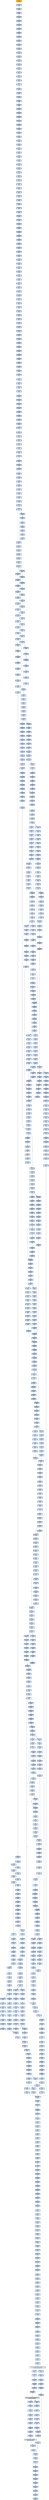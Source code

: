 strict digraph G {
	graph [bgcolor=transparent,
		name=G
	];
	node [color=lightsteelblue,
		fillcolor=lightsteelblue,
		shape=rectangle,
		style=filled
	];
	"0x00428178"	[color=lightgrey,
		fillcolor=orange,
		label="0x00428178
pusha"];
	"0x00428179"	[label="0x00428179
call"];
	"0x00428178" -> "0x00428179"	[color="#000000"];
	"0x0042817e"	[label="0x0042817e
popl"];
	"0x00428179" -> "0x0042817e"	[color="#000000"];
	"0x0042817f"	[label="0x0042817f
addl"];
	"0x0042817e" -> "0x0042817f"	[color="#000000"];
	"0x00428184"	[label="0x00428184
movl"];
	"0x0042817f" -> "0x00428184"	[color="#000000"];
	"0x00428186"	[label="0x00428186
addl"];
	"0x00428184" -> "0x00428186"	[color="#000000"];
	"0x00428188"	[label="0x00428188
subl"];
	"0x00428186" -> "0x00428188"	[color="#000000"];
	"0x0042818a"	[label="0x0042818a
movl"];
	"0x00428188" -> "0x0042818a"	[color="#000000"];
	"0x0042818c"	[label="0x0042818c
lodsw"];
	"0x0042818a" -> "0x0042818c"	[color="#000000"];
	"0x0042818e"	[label="0x0042818e
shll"];
	"0x0042818c" -> "0x0042818e"	[color="#000000"];
	"0x00428191"	[label="0x00428191
movl"];
	"0x0042818e" -> "0x00428191"	[color="#000000"];
	"0x00428193"	[label="0x00428193
pushl"];
	"0x00428191" -> "0x00428193"	[color="#000000"];
	"0x00428194"	[label="0x00428194
lodsl"];
	"0x00428193" -> "0x00428194"	[color="#000000"];
	"0x00428195"	[label="0x00428195
subl"];
	"0x00428194" -> "0x00428195"	[color="#000000"];
	"0x00428197"	[label="0x00428197
addl"];
	"0x00428195" -> "0x00428197"	[color="#000000"];
	"0x00428199"	[label="0x00428199
movl"];
	"0x00428197" -> "0x00428199"	[color="#000000"];
	"0x0042819b"	[label="0x0042819b
pushl"];
	"0x00428199" -> "0x0042819b"	[color="#000000"];
	"0x0042819c"	[label="0x0042819c
pushl"];
	"0x0042819b" -> "0x0042819c"	[color="#000000"];
	"0x0042819d"	[label="0x0042819d
decl"];
	"0x0042819c" -> "0x0042819d"	[color="#000000"];
	"0x0042819e"	[label="0x0042819e
movb"];
	"0x0042819d" -> "0x0042819e"	[color="#000000"];
	"0x004281a2"	[label="0x004281a2
movb"];
	"0x0042819e" -> "0x004281a2"	[color="#000000"];
	"0x004281a5"	[label="0x004281a5
jne"];
	"0x004281a2" -> "0x004281a5"	[color="#000000"];
	"0x004281a7"	[label="0x004281a7
subl"];
	"0x004281a5" -> "0x004281a7"	[color="#000000",
		label=F];
	"0x004281a9"	[label="0x004281a9
lodsb"];
	"0x004281a7" -> "0x004281a9"	[color="#000000"];
	"0x004281aa"	[label="0x004281aa
movl"];
	"0x004281a9" -> "0x004281aa"	[color="#000000"];
	"0x004281ac"	[label="0x004281ac
andb"];
	"0x004281aa" -> "0x004281ac"	[color="#000000"];
	"0x004281af"	[label="0x004281af
andb"];
	"0x004281ac" -> "0x004281af"	[color="#000000"];
	"0x004281b1"	[label="0x004281b1
shll"];
	"0x004281af" -> "0x004281b1"	[color="#000000"];
	"0x004281b4"	[label="0x004281b4
movb"];
	"0x004281b1" -> "0x004281b4"	[color="#000000"];
	"0x004281b6"	[label="0x004281b6
lodsb"];
	"0x004281b4" -> "0x004281b6"	[color="#000000"];
	"0x004281b7"	[label="0x004281b7
orl"];
	"0x004281b6" -> "0x004281b7"	[color="#000000"];
	"0x004281b9"	[label="0x004281b9
pushl"];
	"0x004281b7" -> "0x004281b9"	[color="#000000"];
	"0x004281ba"	[label="0x004281ba
addb"];
	"0x004281b9" -> "0x004281ba"	[color="#000000"];
	"0x004281bc"	[label="0x004281bc
movl"];
	"0x004281ba" -> "0x004281bc"	[color="#000000"];
	"0x004281c1"	[label="0x004281c1
shll"];
	"0x004281bc" -> "0x004281c1"	[color="#000000"];
	"0x004281c3"	[label="0x004281c3
popl"];
	"0x004281c1" -> "0x004281c3"	[color="#000000"];
	"0x004281c4"	[label="0x004281c4
popl"];
	"0x004281c3" -> "0x004281c4"	[color="#000000"];
	"0x004281c5"	[label="0x004281c5
movl"];
	"0x004281c4" -> "0x004281c5"	[color="#000000"];
	"0x004281c7"	[label="0x004281c7
leal"];
	"0x004281c5" -> "0x004281c7"	[color="#000000"];
	"0x004281ce"	[label="0x004281ce
pushl"];
	"0x004281c7" -> "0x004281ce"	[color="#000000"];
	"0x004281cf"	[label="0x004281cf
subl"];
	"0x004281ce" -> "0x004281cf"	[color="#000000"];
	"0x004281d1"	[label="0x004281d1
pushl"];
	"0x004281cf" -> "0x004281d1"	[color="#000000"];
	"0x004281d2"	[label="0x004281d2
pushl"];
	"0x004281d1" -> "0x004281d2"	[color="#000000"];
	"0x004281d3"	[label="0x004281d3
movl"];
	"0x004281d2" -> "0x004281d3"	[color="#000000"];
	"0x004281d5"	[label="0x004281d5
pushl"];
	"0x004281d3" -> "0x004281d5"	[color="#000000"];
	"0x004281d6"	[label="0x004281d6
movw"];
	"0x004281d5" -> "0x004281d6"	[color="#000000"];
	"0x004281d9"	[label="0x004281d9
shll"];
	"0x004281d6" -> "0x004281d9"	[color="#000000"];
	"0x004281dc"	[label="0x004281dc
pushl"];
	"0x004281d9" -> "0x004281dc"	[color="#000000"];
	"0x004281dd"	[label="0x004281dd
pushl"];
	"0x004281dc" -> "0x004281dd"	[color="#000000"];
	"0x004281de"	[label="0x004281de
addl"];
	"0x004281dd" -> "0x004281de"	[color="#000000"];
	"0x004281e1"	[label="0x004281e1
pushl"];
	"0x004281de" -> "0x004281e1"	[color="#000000"];
	"0x004281e2"	[label="0x004281e2
pushl"];
	"0x004281e1" -> "0x004281e2"	[color="#000000"];
	"0x004281e3"	[label="0x004281e3
addl"];
	"0x004281e2" -> "0x004281e3"	[color="#000000"];
	"0x004281e6"	[label="0x004281e6
pushl"];
	"0x004281e3" -> "0x004281e6"	[color="#000000"];
	"0x004281e7"	[label="0x004281e7
pushl"];
	"0x004281e6" -> "0x004281e7"	[color="#000000"];
	"0x004281e8"	[label="0x004281e8
call"];
	"0x004281e7" -> "0x004281e8"	[color="#000000"];
	"0x0042824b"	[label="0x0042824b
pushl"];
	"0x004281e8" -> "0x0042824b"	[color="#000000"];
	"0x0042824c"	[label="0x0042824c
pushl"];
	"0x0042824b" -> "0x0042824c"	[color="#000000"];
	"0x0042824d"	[label="0x0042824d
pushl"];
	"0x0042824c" -> "0x0042824d"	[color="#000000"];
	"0x0042824e"	[label="0x0042824e
pushl"];
	"0x0042824d" -> "0x0042824e"	[color="#000000"];
	"0x0042824f"	[label="0x0042824f
subl"];
	"0x0042824e" -> "0x0042824f"	[color="#000000"];
	"0x00428252"	[label="0x00428252
movl"];
	"0x0042824f" -> "0x00428252"	[color="#000000"];
	"0x00428259"	[label="0x00428259
movl"];
	"0x00428252" -> "0x00428259"	[color="#000000"];
	"0x00428261"	[label="0x00428261
movb"];
	"0x00428259" -> "0x00428261"	[color="#000000"];
	"0x00428266"	[label="0x00428266
movl"];
	"0x00428261" -> "0x00428266"	[color="#000000"];
	"0x0042826d"	[label="0x0042826d
leal"];
	"0x00428266" -> "0x0042826d"	[color="#000000"];
	"0x00428270"	[label="0x00428270
movl"];
	"0x0042826d" -> "0x00428270"	[color="#000000"];
	"0x00428274"	[label="0x00428274
movl"];
	"0x00428270" -> "0x00428274"	[color="#000000"];
	"0x00428279"	[label="0x00428279
movzbl"];
	"0x00428274" -> "0x00428279"	[color="#000000"];
	"0x0042827d"	[label="0x0042827d
movl"];
	"0x00428279" -> "0x0042827d"	[color="#000000"];
	"0x0042827f"	[label="0x0042827f
shll"];
	"0x0042827d" -> "0x0042827f"	[color="#000000"];
	"0x00428281"	[label="0x00428281
movl"];
	"0x0042827f" -> "0x00428281"	[color="#000000"];
	"0x00428283"	[label="0x00428283
decl"];
	"0x00428281" -> "0x00428283"	[color="#000000"];
	"0x00428284"	[label="0x00428284
movl"];
	"0x00428283" -> "0x00428284"	[color="#000000"];
	"0x00428288"	[label="0x00428288
movzbl"];
	"0x00428284" -> "0x00428288"	[color="#000000"];
	"0x0042828c"	[label="0x0042828c
shll"];
	"0x00428288" -> "0x0042828c"	[color="#000000"];
	"0x0042828e"	[label="0x0042828e
decl"];
	"0x0042828c" -> "0x0042828e"	[color="#000000"];
	"0x0042828f"	[label="0x0042828f
movl"];
	"0x0042828e" -> "0x0042828f"	[color="#000000"];
	"0x00428293"	[label="0x00428293
movl"];
	"0x0042828f" -> "0x00428293"	[color="#000000"];
	"0x0042829a"	[label="0x0042829a
movzbl"];
	"0x00428293" -> "0x0042829a"	[color="#000000"];
	"0x0042829d"	[label="0x0042829d
movl"];
	"0x0042829a" -> "0x0042829d"	[color="#000000"];
	"0x004282a4"	[label="0x004282a4
movl"];
	"0x0042829d" -> "0x004282a4"	[color="#000000"];
	"0x004282ac"	[label="0x004282ac
movl"];
	"0x004282a4" -> "0x004282ac"	[color="#000000"];
	"0x004282b2"	[label="0x004282b2
movl"];
	"0x004282ac" -> "0x004282b2"	[color="#000000"];
	"0x004282b7"	[label="0x004282b7
movl"];
	"0x004282b2" -> "0x004282b7"	[color="#000000"];
	"0x004282bb"	[label="0x004282bb
movl"];
	"0x004282b7" -> "0x004282bb"	[color="#000000"];
	"0x004282c3"	[label="0x004282c3
movl"];
	"0x004282bb" -> "0x004282c3"	[color="#000000"];
	"0x004282cb"	[label="0x004282cb
movl"];
	"0x004282c3" -> "0x004282cb"	[color="#000000"];
	"0x004282d3"	[label="0x004282d3
movl"];
	"0x004282cb" -> "0x004282d3"	[color="#000000"];
	"0x004282db"	[label="0x004282db
movzbl"];
	"0x004282d3" -> "0x004282db"	[color="#000000"];
	"0x004282df"	[label="0x004282df
addl"];
	"0x004282db" -> "0x004282df"	[color="#000000"];
	"0x004282e1"	[label="0x004282e1
shll"];
	"0x004282df" -> "0x004282e1"	[color="#000000"];
	"0x004282e3"	[label="0x004282e3
leal"];
	"0x004282e1" -> "0x004282e3"	[color="#000000"];
	"0x004282e9"	[label="0x004282e9
cmpl"];
	"0x004282e3" -> "0x004282e9"	[color="#000000"];
	"0x004282ed"	[label="0x004282ed
jae"];
	"0x004282e9" -> "0x004282ed"	[color="#000000"];
	"0x004282ef"	[label="0x004282ef
movl"];
	"0x004282ed" -> "0x004282ef"	[color="#000000",
		label=F];
	"0x004282f3"	[label="0x004282f3
movw"];
	"0x004282ef" -> "0x004282f3"	[color="#000000"];
	"0x004282f8"	[label="0x004282f8
addl"];
	"0x004282f3" -> "0x004282f8"	[color="#000000"];
	"0x004282fb"	[label="0x004282fb
loop"];
	"0x004282f8" -> "0x004282fb"	[color="#000000"];
	"0x004282fd"	[label="0x004282fd
movl"];
	"0x004282fb" -> "0x004282fd"	[color="#000000",
		label=F];
	"0x00428304"	[label="0x00428304
xorl"];
	"0x004282fd" -> "0x00428304"	[color="#000000"];
	"0x00428306"	[label="0x00428306
movl"];
	"0x00428304" -> "0x00428306"	[color="#000000"];
	"0x0042830e"	[label="0x0042830e
movl"];
	"0x00428306" -> "0x0042830e"	[color="#000000"];
	"0x00428310"	[label="0x00428310
addl"];
	"0x0042830e" -> "0x00428310"	[color="#000000"];
	"0x00428317"	[label="0x00428317
movl"];
	"0x00428310" -> "0x00428317"	[color="#000000"];
	"0x0042831b"	[label="0x0042831b
xorl"];
	"0x00428317" -> "0x0042831b"	[color="#000000"];
	"0x0042831d"	[label="0x0042831d
cmpl"];
	"0x0042831b" -> "0x0042831d"	[color="#000000"];
	"0x00428321"	[label="0x00428321
je"];
	"0x0042831d" -> "0x00428321"	[color="#000000"];
	"0x00428327"	[label="0x00428327
movzbl"];
	"0x00428321" -> "0x00428327"	[color="#000000",
		label=F];
	"0x0042832a"	[label="0x0042832a
shll"];
	"0x00428327" -> "0x0042832a"	[color="#000000"];
	"0x0042832d"	[label="0x0042832d
incl"];
	"0x0042832a" -> "0x0042832d"	[color="#000000"];
	"0x0042832e"	[label="0x0042832e
incl"];
	"0x0042832d" -> "0x0042832e"	[color="#000000"];
	"0x0042832f"	[label="0x0042832f
orl"];
	"0x0042832e" -> "0x0042832f"	[color="#000000"];
	"0x00428331"	[label="0x00428331
cmpl"];
	"0x0042832f" -> "0x00428331"	[color="#000000"];
	"0x00428334"	[label="0x00428334
jle"];
	"0x00428331" -> "0x00428334"	[color="#000000"];
	"0x00428336"	[label="0x00428336
movl"];
	"0x00428334" -> "0x00428336"	[color="#000000",
		label=F];
	"0x0042833d"	[label="0x0042833d
cmpl"];
	"0x00428336" -> "0x0042833d"	[color="#000000"];
	"0x00428341"	[label="0x00428341
jae"];
	"0x0042833d" -> "0x00428341"	[color="#000000"];
	"0x00428347"	[label="0x00428347
movl"];
	"0x00428341" -> "0x00428347"	[color="#000000",
		label=F];
	"0x0042834b"	[label="0x0042834b
andl"];
	"0x00428347" -> "0x0042834b"	[color="#000000"];
	"0x0042834f"	[label="0x0042834f
movl"];
	"0x0042834b" -> "0x0042834f"	[color="#000000"];
	"0x00428353"	[label="0x00428353
movl"];
	"0x0042834f" -> "0x00428353"	[color="#000000"];
	"0x00428357"	[label="0x00428357
shll"];
	"0x00428353" -> "0x00428357"	[color="#000000"];
	"0x0042835a"	[label="0x0042835a
movl"];
	"0x00428357" -> "0x0042835a"	[color="#000000"];
	"0x0042835e"	[label="0x0042835e
addl"];
	"0x0042835a" -> "0x0042835e"	[color="#000000"];
	"0x00428360"	[label="0x00428360
cmpl"];
	"0x0042835e" -> "0x00428360"	[color="#000000"];
	"0x00428368"	[label="0x00428368
leal"];
	"0x00428360" -> "0x00428368"	[color="#000000"];
	"0x0042836b"	[label="0x0042836b
ja"];
	"0x00428368" -> "0x0042836b"	[color="#000000"];
	"0x00428385"	[label="0x00428385
movl"];
	"0x0042836b" -> "0x00428385"	[color="#000000",
		label=T];
	"0x0042836d"	[label="0x0042836d
cmpl"];
	"0x0042836b" -> "0x0042836d"	[color="#000000",
		label=F];
	"0x00428389"	[label="0x00428389
movw"];
	"0x00428385" -> "0x00428389"	[color="#000000"];
	"0x0042838d"	[label="0x0042838d
shrl"];
	"0x00428389" -> "0x0042838d"	[color="#000000"];
	"0x00428390"	[label="0x00428390
movzwl"];
	"0x0042838d" -> "0x00428390"	[color="#000000"];
	"0x00428393"	[label="0x00428393
imull"];
	"0x00428390" -> "0x00428393"	[color="#000000"];
	"0x00428396"	[label="0x00428396
cmpl"];
	"0x00428393" -> "0x00428396"	[color="#000000"];
	"0x00428398"	[label="0x00428398
jae"];
	"0x00428396" -> "0x00428398"	[color="#000000"];
	"0x0042839e"	[label="0x0042839e
movl"];
	"0x00428398" -> "0x0042839e"	[color="#000000",
		label=F];
	"0x0042857b"	[label="0x0042857b
movl"];
	"0x00428398" -> "0x0042857b"	[color="#000000",
		label=T];
	"0x004283a2"	[label="0x004283a2
movl"];
	"0x0042839e" -> "0x004283a2"	[color="#000000"];
	"0x004283a7"	[label="0x004283a7
subl"];
	"0x004283a2" -> "0x004283a7"	[color="#000000"];
	"0x004283a9"	[label="0x004283a9
movb"];
	"0x004283a7" -> "0x004283a9"	[color="#000000"];
	"0x004283ad"	[label="0x004283ad
sarl"];
	"0x004283a9" -> "0x004283ad"	[color="#000000"];
	"0x004283b0"	[label="0x004283b0
movl"];
	"0x004283ad" -> "0x004283b0"	[color="#000000"];
	"0x004283b5"	[label="0x004283b5
leal"];
	"0x004283b0" -> "0x004283b5"	[color="#000000"];
	"0x004283b8"	[label="0x004283b8
movzbl"];
	"0x004283b5" -> "0x004283b8"	[color="#000000"];
	"0x004283bd"	[label="0x004283bd
movw"];
	"0x004283b8" -> "0x004283bd"	[color="#000000"];
	"0x004283c1"	[label="0x004283c1
movl"];
	"0x004283bd" -> "0x004283c1"	[color="#000000"];
	"0x004283c5"	[label="0x004283c5
andl"];
	"0x004283c1" -> "0x004283c5"	[color="#000000"];
	"0x004283c9"	[label="0x004283c9
movl"];
	"0x004283c5" -> "0x004283c9"	[color="#000000"];
	"0x004283cd"	[label="0x004283cd
shll"];
	"0x004283c9" -> "0x004283cd"	[color="#000000"];
	"0x004283cf"	[label="0x004283cf
movl"];
	"0x004283cd" -> "0x004283cf"	[color="#000000"];
	"0x004283d4"	[label="0x004283d4
subl"];
	"0x004283cf" -> "0x004283d4"	[color="#000000"];
	"0x004283d8"	[label="0x004283d8
sarl"];
	"0x004283d4" -> "0x004283d8"	[color="#000000"];
	"0x004283da"	[label="0x004283da
addl"];
	"0x004283d8" -> "0x004283da"	[color="#000000"];
	"0x004283dc"	[label="0x004283dc
imull"];
	"0x004283da" -> "0x004283dc"	[color="#000000"];
	"0x004283e2"	[label="0x004283e2
cmpl"];
	"0x004283dc" -> "0x004283e2"	[color="#000000"];
	"0x004283e7"	[label="0x004283e7
leal"];
	"0x004283e2" -> "0x004283e7"	[color="#000000"];
	"0x004283ee"	[label="0x004283ee
movl"];
	"0x004283e7" -> "0x004283ee"	[color="#000000"];
	"0x004283f2"	[label="0x004283f2
jle"];
	"0x004283ee" -> "0x004283f2"	[color="#000000"];
	"0x004284c2"	[label="0x004284c2
leal"];
	"0x004283f2" -> "0x004284c2"	[color="#000000",
		label=T];
	"0x004283f8"	[label="0x004283f8
movl"];
	"0x004283f2" -> "0x004283f8"	[color="#000000",
		label=F];
	"0x004284c5"	[label="0x004284c5
movl"];
	"0x004284c2" -> "0x004284c5"	[color="#000000"];
	"0x004284c9"	[label="0x004284c9
addl"];
	"0x004284c5" -> "0x004284c9"	[color="#000000"];
	"0x004284cb"	[label="0x004284cb
cmpl"];
	"0x004284c9" -> "0x004284cb"	[color="#000000"];
	"0x004284d3"	[label="0x004284d3
ja"];
	"0x004284cb" -> "0x004284d3"	[color="#000000"];
	"0x004284ed"	[label="0x004284ed
movl"];
	"0x004284d3" -> "0x004284ed"	[color="#000000",
		label=T];
	"0x004284d5"	[label="0x004284d5
cmpl"];
	"0x004284d3" -> "0x004284d5"	[color="#000000",
		label=F];
	"0x004284f1"	[label="0x004284f1
movw"];
	"0x004284ed" -> "0x004284f1"	[color="#000000"];
	"0x004284f5"	[label="0x004284f5
shrl"];
	"0x004284f1" -> "0x004284f5"	[color="#000000"];
	"0x004284f8"	[label="0x004284f8
movzwl"];
	"0x004284f5" -> "0x004284f8"	[color="#000000"];
	"0x004284fb"	[label="0x004284fb
imull"];
	"0x004284f8" -> "0x004284fb"	[color="#000000"];
	"0x004284fe"	[label="0x004284fe
cmpl"];
	"0x004284fb" -> "0x004284fe"	[color="#000000"];
	"0x00428500"	[label="0x00428500
jae"];
	"0x004284fe" -> "0x00428500"	[color="#000000"];
	"0x00428502"	[label="0x00428502
movl"];
	"0x00428500" -> "0x00428502"	[color="#000000",
		label=F];
	"0x0042851b"	[label="0x0042851b
subl"];
	"0x00428500" -> "0x0042851b"	[color="#000000",
		label=T];
	"0x00428506"	[label="0x00428506
movl"];
	"0x00428502" -> "0x00428506"	[color="#000000"];
	"0x0042850b"	[label="0x0042850b
subl"];
	"0x00428506" -> "0x0042850b"	[color="#000000"];
	"0x0042850d"	[label="0x0042850d
movl"];
	"0x0042850b" -> "0x0042850d"	[color="#000000"];
	"0x0042850f"	[label="0x0042850f
sarl"];
	"0x0042850d" -> "0x0042850f"	[color="#000000"];
	"0x00428512"	[label="0x00428512
leal"];
	"0x0042850f" -> "0x00428512"	[color="#000000"];
	"0x00428515"	[label="0x00428515
movw"];
	"0x00428512" -> "0x00428515"	[color="#000000"];
	"0x00428519"	[label="0x00428519
jmp"];
	"0x00428515" -> "0x00428519"	[color="#000000"];
	"0x004284ba"	[label="0x004284ba
cmpl"];
	"0x00428519" -> "0x004284ba"	[color="#000000"];
	"0x004284c0"	[label="0x004284c0
jg"];
	"0x004284ba" -> "0x004284c0"	[color="#000000"];
	"0x00428533"	[label="0x00428533
movl"];
	"0x004284c0" -> "0x00428533"	[color="#000000",
		label=T];
	"0x0042851f"	[label="0x0042851f
subl"];
	"0x0042851b" -> "0x0042851f"	[color="#000000"];
	"0x00428521"	[label="0x00428521
movl"];
	"0x0042851f" -> "0x00428521"	[color="#000000"];
	"0x00428523"	[label="0x00428523
leal"];
	"0x00428521" -> "0x00428523"	[color="#000000"];
	"0x00428526"	[label="0x00428526
shrw"];
	"0x00428523" -> "0x00428526"	[color="#000000"];
	"0x0042852a"	[label="0x0042852a
subw"];
	"0x00428526" -> "0x0042852a"	[color="#000000"];
	"0x0042852d"	[label="0x0042852d
movw"];
	"0x0042852a" -> "0x0042852d"	[color="#000000"];
	"0x00428531"	[label="0x00428531
jmp"];
	"0x0042852d" -> "0x00428531"	[color="#000000"];
	"0x00428531" -> "0x004284ba"	[color="#000000"];
	"0x00428537"	[label="0x00428537
movl"];
	"0x00428533" -> "0x00428537"	[color="#000000"];
	"0x00428539"	[label="0x00428539
movl"];
	"0x00428537" -> "0x00428539"	[color="#000000"];
	"0x00428540"	[label="0x00428540
movb"];
	"0x00428539" -> "0x00428540"	[color="#000000"];
	"0x00428544"	[label="0x00428544
movb"];
	"0x00428540" -> "0x00428544"	[color="#000000"];
	"0x00428547"	[label="0x00428547
incl"];
	"0x00428544" -> "0x00428547"	[color="#000000"];
	"0x00428548"	[label="0x00428548
cmpl"];
	"0x00428547" -> "0x00428548"	[color="#000000"];
	"0x0042854d"	[label="0x0042854d
movl"];
	"0x00428548" -> "0x0042854d"	[color="#000000"];
	"0x00428551"	[label="0x00428551
jg"];
	"0x0042854d" -> "0x00428551"	[color="#000000"];
	"0x00428553"	[label="0x00428553
movl"];
	"0x00428551" -> "0x00428553"	[color="#000000",
		label=F];
	"0x00428560"	[label="0x00428560
cmpl"];
	"0x00428551" -> "0x00428560"	[color="#000000",
		label=T];
	"0x0042855b"	[label="0x0042855b
jmp"];
	"0x00428553" -> "0x0042855b"	[color="#000000"];
	"0x00428c7c"	[label="0x00428c7c
movl"];
	"0x0042855b" -> "0x00428c7c"	[color="#000000"];
	"0x00428c83"	[label="0x00428c83
cmpl"];
	"0x00428c7c" -> "0x00428c83"	[color="#000000"];
	"0x00428c87"	[label="0x00428c87
jb"];
	"0x00428c83" -> "0x00428c87"	[color="#000000"];
	"0x00428c8d"	[label="0x00428c8d
cmpl"];
	"0x00428c87" -> "0x00428c8d"	[color="#000000",
		label=F];
	"0x00428371"	[label="0x00428371
je"];
	"0x0042836d" -> "0x00428371"	[color="#000000"];
	"0x00428377"	[label="0x00428377
shll"];
	"0x00428371" -> "0x00428377"	[color="#000000",
		label=F];
	"0x0042837c"	[label="0x0042837c
movzbl"];
	"0x00428377" -> "0x0042837c"	[color="#000000"];
	"0x0042837f"	[label="0x0042837f
shll"];
	"0x0042837c" -> "0x0042837f"	[color="#000000"];
	"0x00428382"	[label="0x00428382
incl"];
	"0x0042837f" -> "0x00428382"	[color="#000000"];
	"0x00428383"	[label="0x00428383
orl"];
	"0x00428382" -> "0x00428383"	[color="#000000"];
	"0x00428383" -> "0x00428385"	[color="#000000"];
	"0x004284d9"	[label="0x004284d9
je"];
	"0x004284d5" -> "0x004284d9"	[color="#000000"];
	"0x004284df"	[label="0x004284df
shll"];
	"0x004284d9" -> "0x004284df"	[color="#000000",
		label=F];
	"0x004284e4"	[label="0x004284e4
movzbl"];
	"0x004284df" -> "0x004284e4"	[color="#000000"];
	"0x004284e7"	[label="0x004284e7
shll"];
	"0x004284e4" -> "0x004284e7"	[color="#000000"];
	"0x004284ea"	[label="0x004284ea
incl"];
	"0x004284e7" -> "0x004284ea"	[color="#000000"];
	"0x004284eb"	[label="0x004284eb
orl"];
	"0x004284ea" -> "0x004284eb"	[color="#000000"];
	"0x004284eb" -> "0x004284ed"	[color="#000000"];
	"0x0042857f"	[label="0x0042857f
subl"];
	"0x0042857b" -> "0x0042857f"	[color="#000000"];
	"0x00428581"	[label="0x00428581
movl"];
	"0x0042857f" -> "0x00428581"	[color="#000000"];
	"0x00428585"	[label="0x00428585
subl"];
	"0x00428581" -> "0x00428585"	[color="#000000"];
	"0x00428587"	[label="0x00428587
movl"];
	"0x00428585" -> "0x00428587"	[color="#000000"];
	"0x00428589"	[label="0x00428589
shrw"];
	"0x00428587" -> "0x00428589"	[color="#000000"];
	"0x0042858d"	[label="0x0042858d
subw"];
	"0x00428589" -> "0x0042858d"	[color="#000000"];
	"0x00428590"	[label="0x00428590
cmpl"];
	"0x0042858d" -> "0x00428590"	[color="#000000"];
	"0x00428596"	[label="0x00428596
movw"];
	"0x00428590" -> "0x00428596"	[color="#000000"];
	"0x0042859a"	[label="0x0042859a
movl"];
	"0x00428596" -> "0x0042859a"	[color="#000000"];
	"0x0042859e"	[label="0x0042859e
leal"];
	"0x0042859a" -> "0x0042859e"	[color="#000000"];
	"0x004285a2"	[label="0x004285a2
movl"];
	"0x0042859e" -> "0x004285a2"	[color="#000000"];
	"0x004285a6"	[label="0x004285a6
ja"];
	"0x004285a2" -> "0x004285a6"	[color="#000000"];
	"0x004285be"	[label="0x004285be
movl"];
	"0x004285a6" -> "0x004285be"	[color="#000000",
		label=T];
	"0x004285a8"	[label="0x004285a8
cmpl"];
	"0x004285a6" -> "0x004285a8"	[color="#000000",
		label=F];
	"0x004285c2"	[label="0x004285c2
movl"];
	"0x004285be" -> "0x004285c2"	[color="#000000"];
	"0x004285c4"	[label="0x004285c4
shrl"];
	"0x004285c2" -> "0x004285c4"	[color="#000000"];
	"0x004285c7"	[label="0x004285c7
movw"];
	"0x004285c4" -> "0x004285c7"	[color="#000000"];
	"0x004285ce"	[label="0x004285ce
movzwl"];
	"0x004285c7" -> "0x004285ce"	[color="#000000"];
	"0x004285d1"	[label="0x004285d1
imull"];
	"0x004285ce" -> "0x004285d1"	[color="#000000"];
	"0x004285d4"	[label="0x004285d4
cmpl"];
	"0x004285d1" -> "0x004285d4"	[color="#000000"];
	"0x004285d6"	[label="0x004285d6
jae"];
	"0x004285d4" -> "0x004285d6"	[color="#000000"];
	"0x0042862a"	[label="0x0042862a
movl"];
	"0x004285d6" -> "0x0042862a"	[color="#000000",
		label=T];
	"0x004285d8"	[label="0x004285d8
movl"];
	"0x004285d6" -> "0x004285d8"	[color="#000000",
		label=F];
	"0x0042862c"	[label="0x0042862c
subl"];
	"0x0042862a" -> "0x0042862c"	[color="#000000"];
	"0x0042862e"	[label="0x0042862e
subl"];
	"0x0042862c" -> "0x0042862e"	[color="#000000"];
	"0x00428630"	[label="0x00428630
movl"];
	"0x0042862e" -> "0x00428630"	[color="#000000"];
	"0x00428632"	[label="0x00428632
shrw"];
	"0x00428630" -> "0x00428632"	[color="#000000"];
	"0x00428636"	[label="0x00428636
movl"];
	"0x00428632" -> "0x00428636"	[color="#000000"];
	"0x0042863a"	[label="0x0042863a
subw"];
	"0x00428636" -> "0x0042863a"	[color="#000000"];
	"0x0042863d"	[label="0x0042863d
cmpl"];
	"0x0042863a" -> "0x0042863d"	[color="#000000"];
	"0x00428643"	[label="0x00428643
movw"];
	"0x0042863d" -> "0x00428643"	[color="#000000"];
	"0x0042864a"	[label="0x0042864a
ja"];
	"0x00428643" -> "0x0042864a"	[color="#000000"];
	"0x00428662"	[label="0x00428662
movl"];
	"0x0042864a" -> "0x00428662"	[color="#000000",
		label=T];
	"0x0042864c"	[label="0x0042864c
cmpl"];
	"0x0042864a" -> "0x0042864c"	[color="#000000",
		label=F];
	"0x00428666"	[label="0x00428666
movl"];
	"0x00428662" -> "0x00428666"	[color="#000000"];
	"0x00428668"	[label="0x00428668
shrl"];
	"0x00428666" -> "0x00428668"	[color="#000000"];
	"0x0042866b"	[label="0x0042866b
movw"];
	"0x00428668" -> "0x0042866b"	[color="#000000"];
	"0x00428672"	[label="0x00428672
movzwl"];
	"0x0042866b" -> "0x00428672"	[color="#000000"];
	"0x00428675"	[label="0x00428675
imull"];
	"0x00428672" -> "0x00428675"	[color="#000000"];
	"0x00428678"	[label="0x00428678
cmpl"];
	"0x00428675" -> "0x00428678"	[color="#000000"];
	"0x0042867a"	[label="0x0042867a
jae"];
	"0x00428678" -> "0x0042867a"	[color="#000000"];
	"0x00428680"	[label="0x00428680
movl"];
	"0x0042867a" -> "0x00428680"	[color="#000000",
		label=F];
	"0x00428763"	[label="0x00428763
movl"];
	"0x0042867a" -> "0x00428763"	[color="#000000",
		label=T];
	"0x00428685"	[label="0x00428685
movl"];
	"0x00428680" -> "0x00428685"	[color="#000000"];
	"0x00428687"	[label="0x00428687
subl"];
	"0x00428685" -> "0x00428687"	[color="#000000"];
	"0x00428689"	[label="0x00428689
movl"];
	"0x00428687" -> "0x00428689"	[color="#000000"];
	"0x00428691"	[label="0x00428691
movl"];
	"0x00428689" -> "0x00428691"	[color="#000000"];
	"0x00428693"	[label="0x00428693
sarl"];
	"0x00428691" -> "0x00428693"	[color="#000000"];
	"0x00428696"	[label="0x00428696
leal"];
	"0x00428693" -> "0x00428696"	[color="#000000"];
	"0x00428699"	[label="0x00428699
movl"];
	"0x00428696" -> "0x00428699"	[color="#000000"];
	"0x0042869d"	[label="0x0042869d
movw"];
	"0x00428699" -> "0x0042869d"	[color="#000000"];
	"0x004286a4"	[label="0x004286a4
movl"];
	"0x0042869d" -> "0x004286a4"	[color="#000000"];
	"0x004286a8"	[label="0x004286a8
movl"];
	"0x004286a4" -> "0x004286a8"	[color="#000000"];
	"0x004286ac"	[label="0x004286ac
shll"];
	"0x004286a8" -> "0x004286ac"	[color="#000000"];
	"0x004286af"	[label="0x004286af
addl"];
	"0x004286ac" -> "0x004286af"	[color="#000000"];
	"0x004286b3"	[label="0x004286b3
cmpl"];
	"0x004286af" -> "0x004286b3"	[color="#000000"];
	"0x004286b9"	[label="0x004286b9
leal"];
	"0x004286b3" -> "0x004286b9"	[color="#000000"];
	"0x004286bc"	[label="0x004286bc
ja"];
	"0x004286b9" -> "0x004286bc"	[color="#000000"];
	"0x004286d4"	[label="0x004286d4
movw"];
	"0x004286bc" -> "0x004286d4"	[color="#000000",
		label=T];
	"0x004286be"	[label="0x004286be
cmpl"];
	"0x004286bc" -> "0x004286be"	[color="#000000",
		label=F];
	"0x004286db"	[label="0x004286db
movl"];
	"0x004286d4" -> "0x004286db"	[color="#000000"];
	"0x004286dd"	[label="0x004286dd
shrl"];
	"0x004286db" -> "0x004286dd"	[color="#000000"];
	"0x004286e0"	[label="0x004286e0
movzwl"];
	"0x004286dd" -> "0x004286e0"	[color="#000000"];
	"0x004286e3"	[label="0x004286e3
imull"];
	"0x004286e0" -> "0x004286e3"	[color="#000000"];
	"0x004286e6"	[label="0x004286e6
cmpl"];
	"0x004286e3" -> "0x004286e6"	[color="#000000"];
	"0x004286e8"	[label="0x004286e8
jae"];
	"0x004286e6" -> "0x004286e8"	[color="#000000"];
	"0x0042874a"	[label="0x0042874a
subl"];
	"0x004286e8" -> "0x0042874a"	[color="#000000",
		label=T];
	"0x004286ea"	[label="0x004286ea
subl"];
	"0x004286e8" -> "0x004286ea"	[color="#000000",
		label=F];
	"0x0042874c"	[label="0x0042874c
subl"];
	"0x0042874a" -> "0x0042874c"	[color="#000000"];
	"0x0042874e"	[label="0x0042874e
movl"];
	"0x0042874c" -> "0x0042874e"	[color="#000000"];
	"0x00428750"	[label="0x00428750
shrw"];
	"0x0042874e" -> "0x00428750"	[color="#000000"];
	"0x00428754"	[label="0x00428754
subw"];
	"0x00428750" -> "0x00428754"	[color="#000000"];
	"0x00428757"	[label="0x00428757
movw"];
	"0x00428754" -> "0x00428757"	[color="#000000"];
	"0x0042875e"	[label="0x0042875e
jmp"];
	"0x00428757" -> "0x0042875e"	[color="#000000"];
	"0x00428882"	[label="0x00428882
xorl"];
	"0x0042875e" -> "0x00428882"	[color="#000000"];
	"0x00428884"	[label="0x00428884
cmpl"];
	"0x00428882" -> "0x00428884"	[color="#000000"];
	"0x00428889"	[label="0x00428889
movl"];
	"0x00428884" -> "0x00428889"	[color="#000000"];
	"0x0042888d"	[label="0x0042888d
setg"];
	"0x00428889" -> "0x0042888d"	[color="#000000"];
	"0x00428890"	[label="0x00428890
addl"];
	"0x0042888d" -> "0x00428890"	[color="#000000"];
	"0x00428896"	[label="0x00428896
leal"];
	"0x00428890" -> "0x00428896"	[color="#000000"];
	"0x0042889a"	[label="0x0042889a
movl"];
	"0x00428896" -> "0x0042889a"	[color="#000000"];
	"0x0042889e"	[label="0x0042889e
cmpl"];
	"0x0042889a" -> "0x0042889e"	[color="#000000"];
	"0x004288a4"	[label="0x004288a4
ja"];
	"0x0042889e" -> "0x004288a4"	[color="#000000"];
	"0x004288bc"	[label="0x004288bc
movw"];
	"0x004288a4" -> "0x004288bc"	[color="#000000",
		label=T];
	"0x004288a6"	[label="0x004288a6
cmpl"];
	"0x004288a4" -> "0x004288a6"	[color="#000000",
		label=F];
	"0x004288bf"	[label="0x004288bf
movl"];
	"0x004288bc" -> "0x004288bf"	[color="#000000"];
	"0x004288c1"	[label="0x004288c1
shrl"];
	"0x004288bf" -> "0x004288c1"	[color="#000000"];
	"0x004288c4"	[label="0x004288c4
movzwl"];
	"0x004288c1" -> "0x004288c4"	[color="#000000"];
	"0x004288c7"	[label="0x004288c7
imull"];
	"0x004288c4" -> "0x004288c7"	[color="#000000"];
	"0x004288ca"	[label="0x004288ca
cmpl"];
	"0x004288c7" -> "0x004288ca"	[color="#000000"];
	"0x004288cc"	[label="0x004288cc
jae"];
	"0x004288ca" -> "0x004288cc"	[color="#000000"];
	"0x004288ce"	[label="0x004288ce
movl"];
	"0x004288cc" -> "0x004288ce"	[color="#000000",
		label=F];
	"0x004288fd"	[label="0x004288fd
subl"];
	"0x004288cc" -> "0x004288fd"	[color="#000000",
		label=T];
	"0x004288d2"	[label="0x004288d2
movl"];
	"0x004288ce" -> "0x004288d2"	[color="#000000"];
	"0x004288d7"	[label="0x004288d7
subl"];
	"0x004288d2" -> "0x004288d7"	[color="#000000"];
	"0x004288d9"	[label="0x004288d9
shll"];
	"0x004288d7" -> "0x004288d9"	[color="#000000"];
	"0x004288de"	[label="0x004288de
sarl"];
	"0x004288d9" -> "0x004288de"	[color="#000000"];
	"0x004288e1"	[label="0x004288e1
movl"];
	"0x004288de" -> "0x004288e1"	[color="#000000"];
	"0x004288e9"	[label="0x004288e9
leal"];
	"0x004288e1" -> "0x004288e9"	[color="#000000"];
	"0x004288ec"	[label="0x004288ec
movw"];
	"0x004288e9" -> "0x004288ec"	[color="#000000"];
	"0x004288ef"	[label="0x004288ef
movl"];
	"0x004288ec" -> "0x004288ef"	[color="#000000"];
	"0x004288f3"	[label="0x004288f3
leal"];
	"0x004288ef" -> "0x004288f3"	[color="#000000"];
	"0x004288f7"	[label="0x004288f7
movl"];
	"0x004288f3" -> "0x004288f7"	[color="#000000"];
	"0x004288fb"	[label="0x004288fb
jmp"];
	"0x004288f7" -> "0x004288fb"	[color="#000000"];
	"0x0042896f"	[label="0x0042896f
movl"];
	"0x004288fb" -> "0x0042896f"	[color="#000000"];
	"0x00428977"	[label="0x00428977
jmp"];
	"0x0042896f" -> "0x00428977"	[color="#000000"];
	"0x004289a8"	[label="0x004289a8
movl"];
	"0x00428977" -> "0x004289a8"	[color="#000000"];
	"0x004289ac"	[label="0x004289ac
movl"];
	"0x004289a8" -> "0x004289ac"	[color="#000000"];
	"0x004289b1"	[label="0x004289b1
movl"];
	"0x004289ac" -> "0x004289b1"	[color="#000000"];
	"0x004289b5"	[label="0x004289b5
leal"];
	"0x004289b1" -> "0x004289b5"	[color="#000000"];
	"0x004289b8"	[label="0x004289b8
movl"];
	"0x004289b5" -> "0x004289b8"	[color="#000000"];
	"0x004289bc"	[label="0x004289bc
addl"];
	"0x004289b8" -> "0x004289bc"	[color="#000000"];
	"0x004289be"	[label="0x004289be
cmpl"];
	"0x004289bc" -> "0x004289be"	[color="#000000"];
	"0x004289c6"	[label="0x004289c6
ja"];
	"0x004289be" -> "0x004289c6"	[color="#000000"];
	"0x004289e0"	[label="0x004289e0
movl"];
	"0x004289c6" -> "0x004289e0"	[color="#000000",
		label=T];
	"0x004289c8"	[label="0x004289c8
cmpl"];
	"0x004289c6" -> "0x004289c8"	[color="#000000",
		label=F];
	"0x004289e4"	[label="0x004289e4
movw"];
	"0x004289e0" -> "0x004289e4"	[color="#000000"];
	"0x004289e7"	[label="0x004289e7
shrl"];
	"0x004289e4" -> "0x004289e7"	[color="#000000"];
	"0x004289ea"	[label="0x004289ea
movzwl"];
	"0x004289e7" -> "0x004289ea"	[color="#000000"];
	"0x004289ed"	[label="0x004289ed
imull"];
	"0x004289ea" -> "0x004289ed"	[color="#000000"];
	"0x004289f0"	[label="0x004289f0
cmpl"];
	"0x004289ed" -> "0x004289f0"	[color="#000000"];
	"0x004289f2"	[label="0x004289f2
jae"];
	"0x004289f0" -> "0x004289f2"	[color="#000000"];
	"0x004289f4"	[label="0x004289f4
movl"];
	"0x004289f2" -> "0x004289f4"	[color="#000000",
		label=F];
	"0x00428a0c"	[label="0x00428a0c
subl"];
	"0x004289f2" -> "0x00428a0c"	[color="#000000",
		label=T];
	"0x004289f8"	[label="0x004289f8
movl"];
	"0x004289f4" -> "0x004289f8"	[color="#000000"];
	"0x004289fd"	[label="0x004289fd
subl"];
	"0x004289f8" -> "0x004289fd"	[color="#000000"];
	"0x004289ff"	[label="0x004289ff
sarl"];
	"0x004289fd" -> "0x004289ff"	[color="#000000"];
	"0x00428a02"	[label="0x00428a02
leal"];
	"0x004289ff" -> "0x00428a02"	[color="#000000"];
	"0x00428a05"	[label="0x00428a05
movl"];
	"0x00428a02" -> "0x00428a05"	[color="#000000"];
	"0x00428a07"	[label="0x00428a07
movw"];
	"0x00428a05" -> "0x00428a07"	[color="#000000"];
	"0x00428a0a"	[label="0x00428a0a
jmp"];
	"0x00428a07" -> "0x00428a0a"	[color="#000000"];
	"0x00428a21"	[label="0x00428a21
movl"];
	"0x00428a0a" -> "0x00428a21"	[color="#000000"];
	"0x00428a25"	[label="0x00428a25
decl"];
	"0x00428a21" -> "0x00428a25"	[color="#000000"];
	"0x00428a26"	[label="0x00428a26
movl"];
	"0x00428a25" -> "0x00428a26"	[color="#000000"];
	"0x00428a2a"	[label="0x00428a2a
jne"];
	"0x00428a26" -> "0x00428a2a"	[color="#000000"];
	"0x00428a2c"	[label="0x00428a2c
movb"];
	"0x00428a2a" -> "0x00428a2c"	[color="#000000",
		label=F];
	"0x004289cc"	[label="0x004289cc
je"];
	"0x004289c8" -> "0x004289cc"	[color="#000000"];
	"0x004289d2"	[label="0x004289d2
shll"];
	"0x004289cc" -> "0x004289d2"	[color="#000000",
		label=F];
	"0x004289d7"	[label="0x004289d7
movzbl"];
	"0x004289d2" -> "0x004289d7"	[color="#000000"];
	"0x004289da"	[label="0x004289da
shll"];
	"0x004289d7" -> "0x004289da"	[color="#000000"];
	"0x004289dd"	[label="0x004289dd
incl"];
	"0x004289da" -> "0x004289dd"	[color="#000000"];
	"0x004289de"	[label="0x004289de
orl"];
	"0x004289dd" -> "0x004289de"	[color="#000000"];
	"0x004289de" -> "0x004289e0"	[color="#000000"];
	"0x00428a30"	[label="0x00428a30
movl"];
	"0x00428a2c" -> "0x00428a30"	[color="#000000"];
	"0x00428a35"	[label="0x00428a35
shll"];
	"0x00428a30" -> "0x00428a35"	[color="#000000"];
	"0x00428a37"	[label="0x00428a37
subl"];
	"0x00428a35" -> "0x00428a37"	[color="#000000"];
	"0x00428a39"	[label="0x00428a39
addl"];
	"0x00428a37" -> "0x00428a39"	[color="#000000"];
	"0x00428a3d"	[label="0x00428a3d
cmpl"];
	"0x00428a39" -> "0x00428a3d"	[color="#000000"];
	"0x00428a42"	[label="0x00428a42
movl"];
	"0x00428a3d" -> "0x00428a42"	[color="#000000"];
	"0x00428a46"	[label="0x00428a46
jg"];
	"0x00428a42" -> "0x00428a46"	[color="#000000"];
	"0x00428c33"	[label="0x00428c33
movl"];
	"0x00428a46" -> "0x00428c33"	[color="#000000",
		label=T];
	"0x00428a4c"	[label="0x00428a4c
addl"];
	"0x00428a46" -> "0x00428a4c"	[color="#000000",
		label=F];
	"0x00428c37"	[label="0x00428c37
movl"];
	"0x00428c33" -> "0x00428c37"	[color="#000000"];
	"0x00428c3b"	[label="0x00428c3b
addl"];
	"0x00428c37" -> "0x00428c3b"	[color="#000000"];
	"0x00428c3e"	[label="0x00428c3e
cmpl"];
	"0x00428c3b" -> "0x00428c3e"	[color="#000000"];
	"0x00428c42"	[label="0x00428c42
ja"];
	"0x00428c3e" -> "0x00428c42"	[color="#000000"];
	"0x00428c44"	[label="0x00428c44
movl"];
	"0x00428c42" -> "0x00428c44"	[color="#000000",
		label=F];
	"0x00428c4b"	[label="0x00428c4b
movl"];
	"0x00428c44" -> "0x00428c4b"	[color="#000000"];
	"0x00428c4d"	[label="0x00428c4d
subl"];
	"0x00428c4b" -> "0x00428c4d"	[color="#000000"];
	"0x00428c51"	[label="0x00428c51
addl"];
	"0x00428c4d" -> "0x00428c51"	[color="#000000"];
	"0x00428c58"	[label="0x00428c58
leal"];
	"0x00428c51" -> "0x00428c58"	[color="#000000"];
	"0x00428c5c"	[label="0x00428c5c
movb"];
	"0x00428c58" -> "0x00428c5c"	[color="#000000"];
	"0x00428c5e"	[label="0x00428c5e
incl"];
	"0x00428c5c" -> "0x00428c5e"	[color="#000000"];
	"0x00428c5f"	[label="0x00428c5f
movb"];
	"0x00428c5e" -> "0x00428c5f"	[color="#000000"];
	"0x00428c63"	[label="0x00428c63
movb"];
	"0x00428c5f" -> "0x00428c63"	[color="#000000"];
	"0x00428c65"	[label="0x00428c65
incl"];
	"0x00428c63" -> "0x00428c65"	[color="#000000"];
	"0x00428c66"	[label="0x00428c66
incl"];
	"0x00428c65" -> "0x00428c66"	[color="#000000"];
	"0x00428c6a"	[label="0x00428c6a
decl"];
	"0x00428c66" -> "0x00428c6a"	[color="#000000"];
	"0x00428c6b"	[label="0x00428c6b
je"];
	"0x00428c6a" -> "0x00428c6b"	[color="#000000"];
	"0x00428c6b" -> "0x00428c7c"	[color="#000000",
		label=T];
	"0x004283fc"	[label="0x004283fc
subl"];
	"0x004283f8" -> "0x004283fc"	[color="#000000"];
	"0x00428400"	[label="0x00428400
movl"];
	"0x004283fc" -> "0x00428400"	[color="#000000"];
	"0x00428407"	[label="0x00428407
movzbl"];
	"0x00428400" -> "0x00428407"	[color="#000000"];
	"0x0042840b"	[label="0x0042840b
movl"];
	"0x00428407" -> "0x0042840b"	[color="#000000"];
	"0x0042840f"	[label="0x0042840f
shll"];
	"0x0042840b" -> "0x0042840f"	[color="#000000"];
	"0x00428413"	[label="0x00428413
movl"];
	"0x0042840f" -> "0x00428413"	[color="#000000"];
	"0x00428417"	[label="0x00428417
leal"];
	"0x00428413" -> "0x00428417"	[color="#000000"];
	"0x0042841a"	[label="0x0042841a
movl"];
	"0x00428417" -> "0x0042841a"	[color="#000000"];
	"0x0042841e"	[label="0x0042841e
andl"];
	"0x0042841a" -> "0x0042841e"	[color="#000000"];
	"0x00428424"	[label="0x00428424
cmpl"];
	"0x0042841e" -> "0x00428424"	[color="#000000"];
	"0x0042842c"	[label="0x0042842c
leal"];
	"0x00428424" -> "0x0042842c"	[color="#000000"];
	"0x00428430"	[label="0x00428430
movl"];
	"0x0042842c" -> "0x00428430"	[color="#000000"];
	"0x00428434"	[label="0x00428434
leal"];
	"0x00428430" -> "0x00428434"	[color="#000000"];
	"0x00428437"	[label="0x00428437
ja"];
	"0x00428434" -> "0x00428437"	[color="#000000"];
	"0x00428451"	[label="0x00428451
movl"];
	"0x00428437" -> "0x00428451"	[color="#000000",
		label=T];
	"0x00428439"	[label="0x00428439
cmpl"];
	"0x00428437" -> "0x00428439"	[color="#000000",
		label=F];
	"0x00428455"	[label="0x00428455
movw"];
	"0x00428451" -> "0x00428455"	[color="#000000"];
	"0x0042845c"	[label="0x0042845c
shrl"];
	"0x00428455" -> "0x0042845c"	[color="#000000"];
	"0x0042845f"	[label="0x0042845f
movzwl"];
	"0x0042845c" -> "0x0042845f"	[color="#000000"];
	"0x00428462"	[label="0x00428462
imull"];
	"0x0042845f" -> "0x00428462"	[color="#000000"];
	"0x00428465"	[label="0x00428465
cmpl"];
	"0x00428462" -> "0x00428465"	[color="#000000"];
	"0x00428467"	[label="0x00428467
jae"];
	"0x00428465" -> "0x00428467"	[color="#000000"];
	"0x00428469"	[label="0x00428469
movl"];
	"0x00428467" -> "0x00428469"	[color="#000000",
		label=F];
	"0x0042848c"	[label="0x0042848c
subl"];
	"0x00428467" -> "0x0042848c"	[color="#000000",
		label=T];
	"0x0042846d"	[label="0x0042846d
movl"];
	"0x00428469" -> "0x0042846d"	[color="#000000"];
	"0x00428472"	[label="0x00428472
subl"];
	"0x0042846d" -> "0x00428472"	[color="#000000"];
	"0x00428474"	[label="0x00428474
movl"];
	"0x00428472" -> "0x00428474"	[color="#000000"];
	"0x00428476"	[label="0x00428476
sarl"];
	"0x00428474" -> "0x00428476"	[color="#000000"];
	"0x00428479"	[label="0x00428479
cmpl"];
	"0x00428476" -> "0x00428479"	[color="#000000"];
	"0x0042847e"	[label="0x0042847e
leal"];
	"0x00428479" -> "0x0042847e"	[color="#000000"];
	"0x00428481"	[label="0x00428481
movw"];
	"0x0042847e" -> "0x00428481"	[color="#000000"];
	"0x00428488"	[label="0x00428488
je"];
	"0x00428481" -> "0x00428488"	[color="#000000"];
	"0x004284ac"	[label="0x004284ac
cmpl"];
	"0x00428488" -> "0x004284ac"	[color="#000000",
		label=T];
	"0x0042848a"	[label="0x0042848a
jmp"];
	"0x00428488" -> "0x0042848a"	[color="#000000",
		label=F];
	"0x004284b2"	[label="0x004284b2
jle"];
	"0x004284ac" -> "0x004284b2"	[color="#000000"];
	"0x004284b8"	[label="0x004284b8
jmp"];
	"0x004284b2" -> "0x004284b8"	[color="#000000",
		label=F];
	"0x00428490"	[label="0x00428490
subl"];
	"0x0042848c" -> "0x00428490"	[color="#000000"];
	"0x00428492"	[label="0x00428492
movl"];
	"0x00428490" -> "0x00428492"	[color="#000000"];
	"0x00428494"	[label="0x00428494
leal"];
	"0x00428492" -> "0x00428494"	[color="#000000"];
	"0x00428497"	[label="0x00428497
shrw"];
	"0x00428494" -> "0x00428497"	[color="#000000"];
	"0x0042849b"	[label="0x0042849b
subw"];
	"0x00428497" -> "0x0042849b"	[color="#000000"];
	"0x0042849e"	[label="0x0042849e
cmpl"];
	"0x0042849b" -> "0x0042849e"	[color="#000000"];
	"0x004284a3"	[label="0x004284a3
movw"];
	"0x0042849e" -> "0x004284a3"	[color="#000000"];
	"0x004284aa"	[label="0x004284aa
je"];
	"0x004284a3" -> "0x004284aa"	[color="#000000"];
	"0x004284aa" -> "0x004284ba"	[color="#000000",
		label=T];
	"0x004284aa" -> "0x004284ac"	[color="#000000",
		label=F];
	"0x00428565"	[label="0x00428565
jg"];
	"0x00428560" -> "0x00428565"	[color="#000000"];
	"0x00428567"	[label="0x00428567
subl"];
	"0x00428565" -> "0x00428567"	[color="#000000",
		label=F];
	"0x00428571"	[label="0x00428571
subl"];
	"0x00428565" -> "0x00428571"	[color="#000000",
		label=T];
	"0x0042856c"	[label="0x0042856c
jmp"];
	"0x00428567" -> "0x0042856c"	[color="#000000"];
	"0x0042856c" -> "0x00428c7c"	[color="#000000"];
	"0x004286c2"	[label="0x004286c2
je"];
	"0x004286be" -> "0x004286c2"	[color="#000000"];
	"0x004286c8"	[label="0x004286c8
movzbl"];
	"0x004286c2" -> "0x004286c8"	[color="#000000",
		label=F];
	"0x004286cb"	[label="0x004286cb
shll"];
	"0x004286c8" -> "0x004286cb"	[color="#000000"];
	"0x004286ce"	[label="0x004286ce
shll"];
	"0x004286cb" -> "0x004286ce"	[color="#000000"];
	"0x004286d1"	[label="0x004286d1
incl"];
	"0x004286ce" -> "0x004286d1"	[color="#000000"];
	"0x004286d2"	[label="0x004286d2
orl"];
	"0x004286d1" -> "0x004286d2"	[color="#000000"];
	"0x004286d2" -> "0x004286d4"	[color="#000000"];
	"0x004286ee"	[label="0x004286ee
sarl"];
	"0x004286ea" -> "0x004286ee"	[color="#000000"];
	"0x004286f3"	[label="0x004286f3
movl"];
	"0x004286ee" -> "0x004286f3"	[color="#000000"];
	"0x004286f7"	[label="0x004286f7
movl"];
	"0x004286f3" -> "0x004286f7"	[color="#000000"];
	"0x004286fb"	[label="0x004286fb
cmpl"];
	"0x004286f7" -> "0x004286fb"	[color="#000000"];
	"0x00428700"	[label="0x00428700
leal"];
	"0x004286fb" -> "0x00428700"	[color="#000000"];
	"0x00428703"	[label="0x00428703
movw"];
	"0x00428700" -> "0x00428703"	[color="#000000"];
	"0x0042870a"	[label="0x0042870a
je"];
	"0x00428703" -> "0x0042870a"	[color="#000000"];
	"0x00428710"	[label="0x00428710
xorl"];
	"0x0042870a" -> "0x00428710"	[color="#000000",
		label=F];
	"0x00428712"	[label="0x00428712
cmpl"];
	"0x00428710" -> "0x00428712"	[color="#000000"];
	"0x00428717"	[label="0x00428717
movl"];
	"0x00428712" -> "0x00428717"	[color="#000000"];
	"0x0042871e"	[label="0x0042871e
movl"];
	"0x00428717" -> "0x0042871e"	[color="#000000"];
	"0x00428722"	[label="0x00428722
setg"];
	"0x0042871e" -> "0x00428722"	[color="#000000"];
	"0x00428725"	[label="0x00428725
leal"];
	"0x00428722" -> "0x00428725"	[color="#000000"];
	"0x00428729"	[label="0x00428729
movl"];
	"0x00428725" -> "0x00428729"	[color="#000000"];
	"0x0042872d"	[label="0x0042872d
movl"];
	"0x00428729" -> "0x0042872d"	[color="#000000"];
	"0x00428731"	[label="0x00428731
subl"];
	"0x0042872d" -> "0x00428731"	[color="#000000"];
	"0x00428735"	[label="0x00428735
movb"];
	"0x00428731" -> "0x00428735"	[color="#000000"];
	"0x00428738"	[label="0x00428738
movb"];
	"0x00428735" -> "0x00428738"	[color="#000000"];
	"0x0042873c"	[label="0x0042873c
movb"];
	"0x00428738" -> "0x0042873c"	[color="#000000"];
	"0x00428740"	[label="0x00428740
incl"];
	"0x0042873c" -> "0x00428740"	[color="#000000"];
	"0x00428741"	[label="0x00428741
movl"];
	"0x00428740" -> "0x00428741"	[color="#000000"];
	"0x00428745"	[label="0x00428745
jmp"];
	"0x00428741" -> "0x00428745"	[color="#000000"];
	"0x00428745" -> "0x00428c7c"	[color="#000000"];
	"0x004285da"	[label="0x004285da
movl"];
	"0x004285d8" -> "0x004285da"	[color="#000000"];
	"0x004285df"	[label="0x004285df
subl"];
	"0x004285da" -> "0x004285df"	[color="#000000"];
	"0x004285e1"	[label="0x004285e1
movl"];
	"0x004285df" -> "0x004285e1"	[color="#000000"];
	"0x004285e5"	[label="0x004285e5
sarl"];
	"0x004285e1" -> "0x004285e5"	[color="#000000"];
	"0x004285e8"	[label="0x004285e8
movl"];
	"0x004285e5" -> "0x004285e8"	[color="#000000"];
	"0x004285ec"	[label="0x004285ec
leal"];
	"0x004285e8" -> "0x004285ec"	[color="#000000"];
	"0x004285ef"	[label="0x004285ef
movl"];
	"0x004285ec" -> "0x004285ef"	[color="#000000"];
	"0x004285f3"	[label="0x004285f3
movl"];
	"0x004285ef" -> "0x004285f3"	[color="#000000"];
	"0x004285f7"	[label="0x004285f7
movl"];
	"0x004285f3" -> "0x004285f7"	[color="#000000"];
	"0x004285fb"	[label="0x004285fb
movw"];
	"0x004285f7" -> "0x004285fb"	[color="#000000"];
	"0x00428602"	[label="0x00428602
movl"];
	"0x004285fb" -> "0x00428602"	[color="#000000"];
	"0x00428606"	[label="0x00428606
movl"];
	"0x00428602" -> "0x00428606"	[color="#000000"];
	"0x0042860a"	[label="0x0042860a
movl"];
	"0x00428606" -> "0x0042860a"	[color="#000000"];
	"0x0042860e"	[label="0x0042860e
xorl"];
	"0x0042860a" -> "0x0042860e"	[color="#000000"];
	"0x00428610"	[label="0x00428610
cmpl"];
	"0x0042860e" -> "0x00428610"	[color="#000000"];
	"0x00428615"	[label="0x00428615
setg"];
	"0x00428610" -> "0x00428615"	[color="#000000"];
	"0x00428618"	[label="0x00428618
addl"];
	"0x00428615" -> "0x00428618"	[color="#000000"];
	"0x0042861e"	[label="0x0042861e
leal"];
	"0x00428618" -> "0x0042861e"	[color="#000000"];
	"0x00428621"	[label="0x00428621
movl"];
	"0x0042861e" -> "0x00428621"	[color="#000000"];
	"0x00428625"	[label="0x00428625
jmp"];
	"0x00428621" -> "0x00428625"	[color="#000000"];
	"0x00428625" -> "0x0042889e"	[color="#000000"];
	"0x004288aa"	[label="0x004288aa
je"];
	"0x004288a6" -> "0x004288aa"	[color="#000000"];
	"0x004288b0"	[label="0x004288b0
movzbl"];
	"0x004288aa" -> "0x004288b0"	[color="#000000",
		label=F];
	"0x004288b3"	[label="0x004288b3
shll"];
	"0x004288b0" -> "0x004288b3"	[color="#000000"];
	"0x004288b6"	[label="0x004288b6
shll"];
	"0x004288b3" -> "0x004288b6"	[color="#000000"];
	"0x004288b9"	[label="0x004288b9
incl"];
	"0x004288b6" -> "0x004288b9"	[color="#000000"];
	"0x004288ba"	[label="0x004288ba
orl"];
	"0x004288b9" -> "0x004288ba"	[color="#000000"];
	"0x004288ba" -> "0x004288bc"	[color="#000000"];
	"0x00428a10"	[label="0x00428a10
subl"];
	"0x00428a0c" -> "0x00428a10"	[color="#000000"];
	"0x00428a12"	[label="0x00428a12
movl"];
	"0x00428a10" -> "0x00428a12"	[color="#000000"];
	"0x00428a14"	[label="0x00428a14
shrw"];
	"0x00428a12" -> "0x00428a14"	[color="#000000"];
	"0x00428a18"	[label="0x00428a18
subw"];
	"0x00428a14" -> "0x00428a18"	[color="#000000"];
	"0x00428a1b"	[label="0x00428a1b
movw"];
	"0x00428a18" -> "0x00428a1b"	[color="#000000"];
	"0x00428a1e"	[label="0x00428a1e
leal"];
	"0x00428a1b" -> "0x00428a1e"	[color="#000000"];
	"0x00428a1e" -> "0x00428a21"	[color="#000000"];
	"0x00428a51"	[label="0x00428a51
cmpl"];
	"0x00428a4c" -> "0x00428a51"	[color="#000000"];
	"0x00428a54"	[label="0x00428a54
movl"];
	"0x00428a51" -> "0x00428a54"	[color="#000000"];
	"0x00428a56"	[label="0x00428a56
jle"];
	"0x00428a54" -> "0x00428a56"	[color="#000000"];
	"0x00428a5d"	[label="0x00428a5d
movl"];
	"0x00428a56" -> "0x00428a5d"	[color="#000000",
		label=T];
	"0x00428a58"	[label="0x00428a58
movl"];
	"0x00428a56" -> "0x00428a58"	[color="#000000",
		label=F];
	"0x00428a61"	[label="0x00428a61
shll"];
	"0x00428a5d" -> "0x00428a61"	[color="#000000"];
	"0x00428a64"	[label="0x00428a64
movl"];
	"0x00428a61" -> "0x00428a64"	[color="#000000"];
	"0x00428a6c"	[label="0x00428a6c
leal"];
	"0x00428a64" -> "0x00428a6c"	[color="#000000"];
	"0x00428a73"	[label="0x00428a73
movl"];
	"0x00428a6c" -> "0x00428a73"	[color="#000000"];
	"0x00428a77"	[label="0x00428a77
movl"];
	"0x00428a73" -> "0x00428a77"	[color="#000000"];
	"0x00428a7c"	[label="0x00428a7c
leal"];
	"0x00428a77" -> "0x00428a7c"	[color="#000000"];
	"0x00428a7f"	[label="0x00428a7f
movl"];
	"0x00428a7c" -> "0x00428a7f"	[color="#000000"];
	"0x00428a83"	[label="0x00428a83
addl"];
	"0x00428a7f" -> "0x00428a83"	[color="#000000"];
	"0x00428a85"	[label="0x00428a85
cmpl"];
	"0x00428a83" -> "0x00428a85"	[color="#000000"];
	"0x00428a8d"	[label="0x00428a8d
ja"];
	"0x00428a85" -> "0x00428a8d"	[color="#000000"];
	"0x00428aa7"	[label="0x00428aa7
movl"];
	"0x00428a8d" -> "0x00428aa7"	[color="#000000",
		label=T];
	"0x00428a8f"	[label="0x00428a8f
cmpl"];
	"0x00428a8d" -> "0x00428a8f"	[color="#000000",
		label=F];
	"0x00428aab"	[label="0x00428aab
movw"];
	"0x00428aa7" -> "0x00428aab"	[color="#000000"];
	"0x00428aae"	[label="0x00428aae
shrl"];
	"0x00428aab" -> "0x00428aae"	[color="#000000"];
	"0x00428ab1"	[label="0x00428ab1
movzwl"];
	"0x00428aae" -> "0x00428ab1"	[color="#000000"];
	"0x00428ab4"	[label="0x00428ab4
imull"];
	"0x00428ab1" -> "0x00428ab4"	[color="#000000"];
	"0x00428ab7"	[label="0x00428ab7
cmpl"];
	"0x00428ab4" -> "0x00428ab7"	[color="#000000"];
	"0x00428ab9"	[label="0x00428ab9
jae"];
	"0x00428ab7" -> "0x00428ab9"	[color="#000000"];
	"0x00428abb"	[label="0x00428abb
movl"];
	"0x00428ab9" -> "0x00428abb"	[color="#000000",
		label=F];
	"0x00428ad3"	[label="0x00428ad3
subl"];
	"0x00428ab9" -> "0x00428ad3"	[color="#000000",
		label=T];
	"0x00428abf"	[label="0x00428abf
movl"];
	"0x00428abb" -> "0x00428abf"	[color="#000000"];
	"0x00428ac4"	[label="0x00428ac4
subl"];
	"0x00428abf" -> "0x00428ac4"	[color="#000000"];
	"0x00428ac6"	[label="0x00428ac6
sarl"];
	"0x00428ac4" -> "0x00428ac6"	[color="#000000"];
	"0x00428ac9"	[label="0x00428ac9
leal"];
	"0x00428ac6" -> "0x00428ac9"	[color="#000000"];
	"0x00428acc"	[label="0x00428acc
movw"];
	"0x00428ac9" -> "0x00428acc"	[color="#000000"];
	"0x00428acf"	[label="0x00428acf
movl"];
	"0x00428acc" -> "0x00428acf"	[color="#000000"];
	"0x00428ad1"	[label="0x00428ad1
jmp"];
	"0x00428acf" -> "0x00428ad1"	[color="#000000"];
	"0x00428ae8"	[label="0x00428ae8
movl"];
	"0x00428ad1" -> "0x00428ae8"	[color="#000000"];
	"0x00428aec"	[label="0x00428aec
decl"];
	"0x00428ae8" -> "0x00428aec"	[color="#000000"];
	"0x00428aed"	[label="0x00428aed
movl"];
	"0x00428aec" -> "0x00428aed"	[color="#000000"];
	"0x00428af1"	[label="0x00428af1
jne"];
	"0x00428aed" -> "0x00428af1"	[color="#000000"];
	"0x00428af3"	[label="0x00428af3
leal"];
	"0x00428af1" -> "0x00428af3"	[color="#000000",
		label=F];
	"0x00428ad7"	[label="0x00428ad7
subl"];
	"0x00428ad3" -> "0x00428ad7"	[color="#000000"];
	"0x00428ad9"	[label="0x00428ad9
movl"];
	"0x00428ad7" -> "0x00428ad9"	[color="#000000"];
	"0x00428adb"	[label="0x00428adb
shrw"];
	"0x00428ad9" -> "0x00428adb"	[color="#000000"];
	"0x00428adf"	[label="0x00428adf
subw"];
	"0x00428adb" -> "0x00428adf"	[color="#000000"];
	"0x00428ae2"	[label="0x00428ae2
leal"];
	"0x00428adf" -> "0x00428ae2"	[color="#000000"];
	"0x00428ae5"	[label="0x00428ae5
movw"];
	"0x00428ae2" -> "0x00428ae5"	[color="#000000"];
	"0x00428ae5" -> "0x00428ae8"	[color="#000000"];
	"0x00428a93"	[label="0x00428a93
je"];
	"0x00428a8f" -> "0x00428a93"	[color="#000000"];
	"0x00428a99"	[label="0x00428a99
shll"];
	"0x00428a93" -> "0x00428a99"	[color="#000000",
		label=F];
	"0x00428a9e"	[label="0x00428a9e
movzbl"];
	"0x00428a99" -> "0x00428a9e"	[color="#000000"];
	"0x00428aa1"	[label="0x00428aa1
shll"];
	"0x00428a9e" -> "0x00428aa1"	[color="#000000"];
	"0x00428aa4"	[label="0x00428aa4
incl"];
	"0x00428aa1" -> "0x00428aa4"	[color="#000000"];
	"0x00428aa5"	[label="0x00428aa5
orl"];
	"0x00428aa4" -> "0x00428aa5"	[color="#000000"];
	"0x00428aa5" -> "0x00428aa7"	[color="#000000"];
	"0x00428af6"	[label="0x00428af6
cmpl"];
	"0x00428af3" -> "0x00428af6"	[color="#000000"];
	"0x00428af9"	[label="0x00428af9
movl"];
	"0x00428af6" -> "0x00428af9"	[color="#000000"];
	"0x00428afc"	[label="0x00428afc
jle"];
	"0x00428af9" -> "0x00428afc"	[color="#000000"];
	"0x00428b02"	[label="0x00428b02
movl"];
	"0x00428afc" -> "0x00428b02"	[color="#000000",
		label=F];
	"0x00428c29"	[label="0x00428c29
movl"];
	"0x00428afc" -> "0x00428c29"	[color="#000000",
		label=T];
	"0x00428b04"	[label="0x00428b04
movl"];
	"0x00428b02" -> "0x00428b04"	[color="#000000"];
	"0x00428b06"	[label="0x00428b06
sarl"];
	"0x00428b04" -> "0x00428b06"	[color="#000000"];
	"0x00428b08"	[label="0x00428b08
andl"];
	"0x00428b06" -> "0x00428b08"	[color="#000000"];
	"0x00428b0b"	[label="0x00428b0b
leal"];
	"0x00428b08" -> "0x00428b0b"	[color="#000000"];
	"0x00428b0e"	[label="0x00428b0e
orl"];
	"0x00428b0b" -> "0x00428b0e"	[color="#000000"];
	"0x00428b11"	[label="0x00428b11
cmpl"];
	"0x00428b0e" -> "0x00428b11"	[color="#000000"];
	"0x00428b14"	[label="0x00428b14
movl"];
	"0x00428b11" -> "0x00428b14"	[color="#000000"];
	"0x00428b18"	[label="0x00428b18
jg"];
	"0x00428b14" -> "0x00428b18"	[color="#000000"];
	"0x00428b1a"	[label="0x00428b1a
movl"];
	"0x00428b18" -> "0x00428b1a"	[color="#000000",
		label=F];
	"0x00428b36"	[label="0x00428b36
leal"];
	"0x00428b18" -> "0x00428b36"	[color="#000000",
		label=T];
	"0x00428b1e"	[label="0x00428b1e
shll"];
	"0x00428b1a" -> "0x00428b1e"	[color="#000000"];
	"0x00428b20"	[label="0x00428b20
addl"];
	"0x00428b1e" -> "0x00428b20"	[color="#000000"];
	"0x00428b22"	[label="0x00428b22
movl"];
	"0x00428b20" -> "0x00428b22"	[color="#000000"];
	"0x00428b25"	[label="0x00428b25
leal"];
	"0x00428b22" -> "0x00428b25"	[color="#000000"];
	"0x00428b29"	[label="0x00428b29
subl"];
	"0x00428b25" -> "0x00428b29"	[color="#000000"];
	"0x00428b2b"	[label="0x00428b2b
addl"];
	"0x00428b29" -> "0x00428b2b"	[color="#000000"];
	"0x00428b30"	[label="0x00428b30
movl"];
	"0x00428b2b" -> "0x00428b30"	[color="#000000"];
	"0x00428b34"	[label="0x00428b34
jmp"];
	"0x00428b30" -> "0x00428b34"	[color="#000000"];
	"0x00428b8c"	[label="0x00428b8c
movl"];
	"0x00428b34" -> "0x00428b8c"	[color="#000000"];
	"0x00428b94"	[label="0x00428b94
movl"];
	"0x00428b8c" -> "0x00428b94"	[color="#000000"];
	"0x00428b99"	[label="0x00428b99
movl"];
	"0x00428b94" -> "0x00428b99"	[color="#000000"];
	"0x00428b9d"	[label="0x00428b9d
addl"];
	"0x00428b99" -> "0x00428b9d"	[color="#000000"];
	"0x00428b9f"	[label="0x00428b9f
movl"];
	"0x00428b9d" -> "0x00428b9f"	[color="#000000"];
	"0x00428ba3"	[label="0x00428ba3
addl"];
	"0x00428b9f" -> "0x00428ba3"	[color="#000000"];
	"0x00428ba5"	[label="0x00428ba5
cmpl"];
	"0x00428ba3" -> "0x00428ba5"	[color="#000000"];
	"0x00428bad"	[label="0x00428bad
ja"];
	"0x00428ba5" -> "0x00428bad"	[color="#000000"];
	"0x00428bc7"	[label="0x00428bc7
movl"];
	"0x00428bad" -> "0x00428bc7"	[color="#000000",
		label=T];
	"0x00428baf"	[label="0x00428baf
cmpl"];
	"0x00428bad" -> "0x00428baf"	[color="#000000",
		label=F];
	"0x00428bcb"	[label="0x00428bcb
movw"];
	"0x00428bc7" -> "0x00428bcb"	[color="#000000"];
	"0x00428bcf"	[label="0x00428bcf
shrl"];
	"0x00428bcb" -> "0x00428bcf"	[color="#000000"];
	"0x00428bd2"	[label="0x00428bd2
movzwl"];
	"0x00428bcf" -> "0x00428bd2"	[color="#000000"];
	"0x00428bd5"	[label="0x00428bd5
imull"];
	"0x00428bd2" -> "0x00428bd5"	[color="#000000"];
	"0x00428bd8"	[label="0x00428bd8
cmpl"];
	"0x00428bd5" -> "0x00428bd8"	[color="#000000"];
	"0x00428bda"	[label="0x00428bda
jae"];
	"0x00428bd8" -> "0x00428bda"	[color="#000000"];
	"0x00428bdc"	[label="0x00428bdc
movl"];
	"0x00428bda" -> "0x00428bdc"	[color="#000000",
		label=F];
	"0x00428bf7"	[label="0x00428bf7
subl"];
	"0x00428bda" -> "0x00428bf7"	[color="#000000",
		label=T];
	"0x00428be0"	[label="0x00428be0
movl"];
	"0x00428bdc" -> "0x00428be0"	[color="#000000"];
	"0x00428be5"	[label="0x00428be5
subl"];
	"0x00428be0" -> "0x00428be5"	[color="#000000"];
	"0x00428be7"	[label="0x00428be7
sarl"];
	"0x00428be5" -> "0x00428be7"	[color="#000000"];
	"0x00428bea"	[label="0x00428bea
leal"];
	"0x00428be7" -> "0x00428bea"	[color="#000000"];
	"0x00428bed"	[label="0x00428bed
movw"];
	"0x00428bea" -> "0x00428bed"	[color="#000000"];
	"0x00428bf1"	[label="0x00428bf1
movl"];
	"0x00428bed" -> "0x00428bf1"	[color="#000000"];
	"0x00428bf5"	[label="0x00428bf5
jmp"];
	"0x00428bf1" -> "0x00428bf5"	[color="#000000"];
	"0x00428c16"	[label="0x00428c16
movl"];
	"0x00428bf5" -> "0x00428c16"	[color="#000000"];
	"0x00428c1a"	[label="0x00428c1a
shll"];
	"0x00428c16" -> "0x00428c1a"	[color="#000000"];
	"0x00428c1e"	[label="0x00428c1e
decl"];
	"0x00428c1a" -> "0x00428c1e"	[color="#000000"];
	"0x00428c1f"	[label="0x00428c1f
movl"];
	"0x00428c1e" -> "0x00428c1f"	[color="#000000"];
	"0x00428c23"	[label="0x00428c23
jne"];
	"0x00428c1f" -> "0x00428c23"	[color="#000000"];
	"0x00428c23" -> "0x00428c29"	[color="#000000",
		label=F];
	"0x00428bfb"	[label="0x00428bfb
subl"];
	"0x00428bf7" -> "0x00428bfb"	[color="#000000"];
	"0x00428bfd"	[label="0x00428bfd
movl"];
	"0x00428bfb" -> "0x00428bfd"	[color="#000000"];
	"0x00428bff"	[label="0x00428bff
shrw"];
	"0x00428bfd" -> "0x00428bff"	[color="#000000"];
	"0x00428c03"	[label="0x00428c03
subw"];
	"0x00428bff" -> "0x00428c03"	[color="#000000"];
	"0x00428c06"	[label="0x00428c06
movl"];
	"0x00428c03" -> "0x00428c06"	[color="#000000"];
	"0x00428c0a"	[label="0x00428c0a
movw"];
	"0x00428c06" -> "0x00428c0a"	[color="#000000"];
	"0x00428c0e"	[label="0x00428c0e
movl"];
	"0x00428c0a" -> "0x00428c0e"	[color="#000000"];
	"0x00428c12"	[label="0x00428c12
incl"];
	"0x00428c0e" -> "0x00428c12"	[color="#000000"];
	"0x00428c13"	[label="0x00428c13
orl"];
	"0x00428c12" -> "0x00428c13"	[color="#000000"];
	"0x00428c13" -> "0x00428c16"	[color="#000000"];
	"0x00428c2c"	[label="0x00428c2c
incl"];
	"0x00428c29" -> "0x00428c2c"	[color="#000000"];
	"0x00428c2d"	[label="0x00428c2d
movl"];
	"0x00428c2c" -> "0x00428c2d"	[color="#000000"];
	"0x00428c31"	[label="0x00428c31
je"];
	"0x00428c2d" -> "0x00428c31"	[color="#000000"];
	"0x00428c31" -> "0x00428c33"	[color="#000000",
		label=F];
	"0x004285ac"	[label="0x004285ac
je"];
	"0x004285a8" -> "0x004285ac"	[color="#000000"];
	"0x004285b2"	[label="0x004285b2
movzbl"];
	"0x004285ac" -> "0x004285b2"	[color="#000000",
		label=F];
	"0x004285b5"	[label="0x004285b5
shll"];
	"0x004285b2" -> "0x004285b5"	[color="#000000"];
	"0x004285b8"	[label="0x004285b8
shll"];
	"0x004285b5" -> "0x004285b8"	[color="#000000"];
	"0x004285bb"	[label="0x004285bb
incl"];
	"0x004285b8" -> "0x004285bb"	[color="#000000"];
	"0x004285bc"	[label="0x004285bc
orl"];
	"0x004285bb" -> "0x004285bc"	[color="#000000"];
	"0x004285bc" -> "0x004285be"	[color="#000000"];
	"0x004288ff"	[label="0x004288ff
subl"];
	"0x004288fd" -> "0x004288ff"	[color="#000000"];
	"0x00428901"	[label="0x00428901
movl"];
	"0x004288ff" -> "0x00428901"	[color="#000000"];
	"0x00428903"	[label="0x00428903
shrw"];
	"0x00428901" -> "0x00428903"	[color="#000000"];
	"0x00428907"	[label="0x00428907
subw"];
	"0x00428903" -> "0x00428907"	[color="#000000"];
	"0x0042890a"	[label="0x0042890a
cmpl"];
	"0x00428907" -> "0x0042890a"	[color="#000000"];
	"0x00428910"	[label="0x00428910
movw"];
	"0x0042890a" -> "0x00428910"	[color="#000000"];
	"0x00428913"	[label="0x00428913
ja"];
	"0x00428910" -> "0x00428913"	[color="#000000"];
	"0x0042892b"	[label="0x0042892b
movw"];
	"0x00428913" -> "0x0042892b"	[color="#000000",
		label=T];
	"0x00428915"	[label="0x00428915
cmpl"];
	"0x00428913" -> "0x00428915"	[color="#000000",
		label=F];
	"0x0042892f"	[label="0x0042892f
movl"];
	"0x0042892b" -> "0x0042892f"	[color="#000000"];
	"0x00428931"	[label="0x00428931
shrl"];
	"0x0042892f" -> "0x00428931"	[color="#000000"];
	"0x00428934"	[label="0x00428934
movzwl"];
	"0x00428931" -> "0x00428934"	[color="#000000"];
	"0x00428937"	[label="0x00428937
imull"];
	"0x00428934" -> "0x00428937"	[color="#000000"];
	"0x0042893a"	[label="0x0042893a
cmpl"];
	"0x00428937" -> "0x0042893a"	[color="#000000"];
	"0x0042893c"	[label="0x0042893c
jae"];
	"0x0042893a" -> "0x0042893c"	[color="#000000"];
	"0x0042893e"	[label="0x0042893e
movl"];
	"0x0042893c" -> "0x0042893e"	[color="#000000",
		label=F];
	"0x00428979"	[label="0x00428979
subl"];
	"0x0042893c" -> "0x00428979"	[color="#000000",
		label=T];
	"0x00428942"	[label="0x00428942
movl"];
	"0x0042893e" -> "0x00428942"	[color="#000000"];
	"0x00428947"	[label="0x00428947
subl"];
	"0x00428942" -> "0x00428947"	[color="#000000"];
	"0x00428949"	[label="0x00428949
shll"];
	"0x00428947" -> "0x00428949"	[color="#000000"];
	"0x0042894e"	[label="0x0042894e
sarl"];
	"0x00428949" -> "0x0042894e"	[color="#000000"];
	"0x00428951"	[label="0x00428951
movl"];
	"0x0042894e" -> "0x00428951"	[color="#000000"];
	"0x00428959"	[label="0x00428959
leal"];
	"0x00428951" -> "0x00428959"	[color="#000000"];
	"0x0042895c"	[label="0x0042895c
movl"];
	"0x00428959" -> "0x0042895c"	[color="#000000"];
	"0x00428960"	[label="0x00428960
movw"];
	"0x0042895c" -> "0x00428960"	[color="#000000"];
	"0x00428964"	[label="0x00428964
leal"];
	"0x00428960" -> "0x00428964"	[color="#000000"];
	"0x0042896b"	[label="0x0042896b
movl"];
	"0x00428964" -> "0x0042896b"	[color="#000000"];
	"0x0042896b" -> "0x0042896f"	[color="#000000"];
	"0x00428a58" -> "0x00428a5d"	[color="#000000"];
	"0x0042848a" -> "0x004284ba"	[color="#000000"];
	"0x00428576"	[label="0x00428576
jmp"];
	"0x00428571" -> "0x00428576"	[color="#000000"];
	"0x00428576" -> "0x00428c7c"	[color="#000000"];
	"0x00428bb3"	[label="0x00428bb3
je"];
	"0x00428baf" -> "0x00428bb3"	[color="#000000"];
	"0x00428bb9"	[label="0x00428bb9
shll"];
	"0x00428bb3" -> "0x00428bb9"	[color="#000000",
		label=F];
	"0x00428bbe"	[label="0x00428bbe
movzbl"];
	"0x00428bb9" -> "0x00428bbe"	[color="#000000"];
	"0x00428bc1"	[label="0x00428bc1
shll"];
	"0x00428bbe" -> "0x00428bc1"	[color="#000000"];
	"0x00428bc4"	[label="0x00428bc4
incl"];
	"0x00428bc1" -> "0x00428bc4"	[color="#000000"];
	"0x00428bc5"	[label="0x00428bc5
orl"];
	"0x00428bc4" -> "0x00428bc5"	[color="#000000"];
	"0x00428bc5" -> "0x00428bc7"	[color="#000000"];
	"0x0042843d"	[label="0x0042843d
je"];
	"0x00428439" -> "0x0042843d"	[color="#000000"];
	"0x00428443"	[label="0x00428443
shll"];
	"0x0042843d" -> "0x00428443"	[color="#000000",
		label=F];
	"0x00428448"	[label="0x00428448
movzbl"];
	"0x00428443" -> "0x00428448"	[color="#000000"];
	"0x0042844b"	[label="0x0042844b
shll"];
	"0x00428448" -> "0x0042844b"	[color="#000000"];
	"0x0042844e"	[label="0x0042844e
incl"];
	"0x0042844b" -> "0x0042844e"	[color="#000000"];
	"0x0042844f"	[label="0x0042844f
orl"];
	"0x0042844e" -> "0x0042844f"	[color="#000000"];
	"0x0042844f" -> "0x00428451"	[color="#000000"];
	"0x00428765"	[label="0x00428765
subl"];
	"0x00428763" -> "0x00428765"	[color="#000000"];
	"0x00428767"	[label="0x00428767
shrw"];
	"0x00428765" -> "0x00428767"	[color="#000000"];
	"0x0042876b"	[label="0x0042876b
movl"];
	"0x00428767" -> "0x0042876b"	[color="#000000"];
	"0x0042876f"	[label="0x0042876f
subw"];
	"0x0042876b" -> "0x0042876f"	[color="#000000"];
	"0x00428772"	[label="0x00428772
subl"];
	"0x0042876f" -> "0x00428772"	[color="#000000"];
	"0x00428774"	[label="0x00428774
cmpl"];
	"0x00428772" -> "0x00428774"	[color="#000000"];
	"0x0042877a"	[label="0x0042877a
movw"];
	"0x00428774" -> "0x0042877a"	[color="#000000"];
	"0x00428781"	[label="0x00428781
ja"];
	"0x0042877a" -> "0x00428781"	[color="#000000"];
	"0x00428799"	[label="0x00428799
movl"];
	"0x00428781" -> "0x00428799"	[color="#000000",
		label=T];
	"0x00428783"	[label="0x00428783
cmpl"];
	"0x00428781" -> "0x00428783"	[color="#000000",
		label=F];
	"0x0042879d"	[label="0x0042879d
movl"];
	"0x00428799" -> "0x0042879d"	[color="#000000"];
	"0x0042879f"	[label="0x0042879f
shrl"];
	"0x0042879d" -> "0x0042879f"	[color="#000000"];
	"0x004287a2"	[label="0x004287a2
movw"];
	"0x0042879f" -> "0x004287a2"	[color="#000000"];
	"0x004287a9"	[label="0x004287a9
movzwl"];
	"0x004287a2" -> "0x004287a9"	[color="#000000"];
	"0x004287ac"	[label="0x004287ac
imull"];
	"0x004287a9" -> "0x004287ac"	[color="#000000"];
	"0x004287af"	[label="0x004287af
cmpl"];
	"0x004287ac" -> "0x004287af"	[color="#000000"];
	"0x004287b1"	[label="0x004287b1
jae"];
	"0x004287af" -> "0x004287b1"	[color="#000000"];
	"0x004287b3"	[label="0x004287b3
movl"];
	"0x004287b1" -> "0x004287b3"	[color="#000000",
		label=F];
	"0x004287d6"	[label="0x004287d6
movl"];
	"0x004287b1" -> "0x004287d6"	[color="#000000",
		label=T];
	"0x004287b5"	[label="0x004287b5
movl"];
	"0x004287b3" -> "0x004287b5"	[color="#000000"];
	"0x004287ba"	[label="0x004287ba
subl"];
	"0x004287b5" -> "0x004287ba"	[color="#000000"];
	"0x004287bc"	[label="0x004287bc
movl"];
	"0x004287ba" -> "0x004287bc"	[color="#000000"];
	"0x004287c0"	[label="0x004287c0
sarl"];
	"0x004287bc" -> "0x004287c0"	[color="#000000"];
	"0x004287c3"	[label="0x004287c3
leal"];
	"0x004287c0" -> "0x004287c3"	[color="#000000"];
	"0x004287c6"	[label="0x004287c6
movw"];
	"0x004287c3" -> "0x004287c6"	[color="#000000"];
	"0x004287cd"	[label="0x004287cd
movl"];
	"0x004287c6" -> "0x004287cd"	[color="#000000"];
	"0x004287d1"	[label="0x004287d1
jmp"];
	"0x004287cd" -> "0x004287d1"	[color="#000000"];
	"0x00428876"	[label="0x00428876
movl"];
	"0x004287d1" -> "0x00428876"	[color="#000000"];
	"0x0042887a"	[label="0x0042887a
movl"];
	"0x00428876" -> "0x0042887a"	[color="#000000"];
	"0x0042887e"	[label="0x0042887e
movl"];
	"0x0042887a" -> "0x0042887e"	[color="#000000"];
	"0x0042887e" -> "0x00428882"	[color="#000000"];
	"0x00428650"	[label="0x00428650
je"];
	"0x0042864c" -> "0x00428650"	[color="#000000"];
	"0x00428656"	[label="0x00428656
movzbl"];
	"0x00428650" -> "0x00428656"	[color="#000000",
		label=F];
	"0x00428659"	[label="0x00428659
shll"];
	"0x00428656" -> "0x00428659"	[color="#000000"];
	"0x0042865c"	[label="0x0042865c
shll"];
	"0x00428659" -> "0x0042865c"	[color="#000000"];
	"0x0042865f"	[label="0x0042865f
incl"];
	"0x0042865c" -> "0x0042865f"	[color="#000000"];
	"0x00428660"	[label="0x00428660
orl"];
	"0x0042865f" -> "0x00428660"	[color="#000000"];
	"0x00428660" -> "0x00428662"	[color="#000000"];
	"0x004287d8"	[label="0x004287d8
subl"];
	"0x004287d6" -> "0x004287d8"	[color="#000000"];
	"0x004287da"	[label="0x004287da
subl"];
	"0x004287d8" -> "0x004287da"	[color="#000000"];
	"0x004287dc"	[label="0x004287dc
movl"];
	"0x004287da" -> "0x004287dc"	[color="#000000"];
	"0x004287de"	[label="0x004287de
shrw"];
	"0x004287dc" -> "0x004287de"	[color="#000000"];
	"0x004287e2"	[label="0x004287e2
subw"];
	"0x004287de" -> "0x004287e2"	[color="#000000"];
	"0x004287e5"	[label="0x004287e5
movl"];
	"0x004287e2" -> "0x004287e5"	[color="#000000"];
	"0x004287e9"	[label="0x004287e9
cmpl"];
	"0x004287e5" -> "0x004287e9"	[color="#000000"];
	"0x004287ef"	[label="0x004287ef
movw"];
	"0x004287e9" -> "0x004287ef"	[color="#000000"];
	"0x004287f6"	[label="0x004287f6
ja"];
	"0x004287ef" -> "0x004287f6"	[color="#000000"];
	"0x0042880e"	[label="0x0042880e
movl"];
	"0x004287f6" -> "0x0042880e"	[color="#000000",
		label=T];
	"0x004287f8"	[label="0x004287f8
cmpl"];
	"0x004287f6" -> "0x004287f8"	[color="#000000",
		label=F];
	"0x00428812"	[label="0x00428812
movl"];
	"0x0042880e" -> "0x00428812"	[color="#000000"];
	"0x00428814"	[label="0x00428814
shrl"];
	"0x00428812" -> "0x00428814"	[color="#000000"];
	"0x00428817"	[label="0x00428817
movw"];
	"0x00428814" -> "0x00428817"	[color="#000000"];
	"0x0042881e"	[label="0x0042881e
movzwl"];
	"0x00428817" -> "0x0042881e"	[color="#000000"];
	"0x00428821"	[label="0x00428821
imull"];
	"0x0042881e" -> "0x00428821"	[color="#000000"];
	"0x00428824"	[label="0x00428824
cmpl"];
	"0x00428821" -> "0x00428824"	[color="#000000"];
	"0x00428826"	[label="0x00428826
jae"];
	"0x00428824" -> "0x00428826"	[color="#000000"];
	"0x00428848"	[label="0x00428848
movl"];
	"0x00428826" -> "0x00428848"	[color="#000000",
		label=T];
	"0x00428828"	[label="0x00428828
movl"];
	"0x00428826" -> "0x00428828"	[color="#000000",
		label=F];
	"0x0042884a"	[label="0x0042884a
subl"];
	"0x00428848" -> "0x0042884a"	[color="#000000"];
	"0x0042884c"	[label="0x0042884c
subl"];
	"0x0042884a" -> "0x0042884c"	[color="#000000"];
	"0x0042884e"	[label="0x0042884e
movl"];
	"0x0042884c" -> "0x0042884e"	[color="#000000"];
	"0x00428850"	[label="0x00428850
shrw"];
	"0x0042884e" -> "0x00428850"	[color="#000000"];
	"0x00428854"	[label="0x00428854
subw"];
	"0x00428850" -> "0x00428854"	[color="#000000"];
	"0x00428857"	[label="0x00428857
movl"];
	"0x00428854" -> "0x00428857"	[color="#000000"];
	"0x0042885b"	[label="0x0042885b
movw"];
	"0x00428857" -> "0x0042885b"	[color="#000000"];
	"0x00428862"	[label="0x00428862
movl"];
	"0x0042885b" -> "0x00428862"	[color="#000000"];
	"0x00428866"	[label="0x00428866
movl"];
	"0x00428862" -> "0x00428866"	[color="#000000"];
	"0x0042886a"	[label="0x0042886a
movl"];
	"0x00428866" -> "0x0042886a"	[color="#000000"];
	"0x0042886e"	[label="0x0042886e
movl"];
	"0x0042886a" -> "0x0042886e"	[color="#000000"];
	"0x00428872"	[label="0x00428872
movl"];
	"0x0042886e" -> "0x00428872"	[color="#000000"];
	"0x00428872" -> "0x00428876"	[color="#000000"];
	"0x0042897b"	[label="0x0042897b
subl"];
	"0x00428979" -> "0x0042897b"	[color="#000000"];
	"0x0042897d"	[label="0x0042897d
movl"];
	"0x0042897b" -> "0x0042897d"	[color="#000000"];
	"0x0042897f"	[label="0x0042897f
movl"];
	"0x0042897d" -> "0x0042897f"	[color="#000000"];
	"0x00428983"	[label="0x00428983
shrw"];
	"0x0042897f" -> "0x00428983"	[color="#000000"];
	"0x00428987"	[label="0x00428987
movl"];
	"0x00428983" -> "0x00428987"	[color="#000000"];
	"0x0042898f"	[label="0x0042898f
subw"];
	"0x00428987" -> "0x0042898f"	[color="#000000"];
	"0x00428992"	[label="0x00428992
movl"];
	"0x0042898f" -> "0x00428992"	[color="#000000"];
	"0x0042899a"	[label="0x0042899a
movw"];
	"0x00428992" -> "0x0042899a"	[color="#000000"];
	"0x0042899e"	[label="0x0042899e
addl"];
	"0x0042899a" -> "0x0042899e"	[color="#000000"];
	"0x004289a4"	[label="0x004289a4
movl"];
	"0x0042899e" -> "0x004289a4"	[color="#000000"];
	"0x004289a4" -> "0x004289a8"	[color="#000000"];
	"0x00428b39"	[label="0x00428b39
cmpl"];
	"0x00428b36" -> "0x00428b39"	[color="#000000"];
	"0x00428b41"	[label="0x00428b41
ja"];
	"0x00428b39" -> "0x00428b41"	[color="#000000"];
	"0x00428b5b"	[label="0x00428b5b
shrl"];
	"0x00428b41" -> "0x00428b5b"	[color="#000000",
		label=T];
	"0x00428b43"	[label="0x00428b43
cmpl"];
	"0x00428b41" -> "0x00428b43"	[color="#000000",
		label=F];
	"0x00428b5f"	[label="0x00428b5f
addl"];
	"0x00428b5b" -> "0x00428b5f"	[color="#000000"];
	"0x00428b61"	[label="0x00428b61
cmpl"];
	"0x00428b5f" -> "0x00428b61"	[color="#000000"];
	"0x00428b65"	[label="0x00428b65
jb"];
	"0x00428b61" -> "0x00428b65"	[color="#000000"];
	"0x00428b6e"	[label="0x00428b6e
decl"];
	"0x00428b65" -> "0x00428b6e"	[color="#000000",
		label=T];
	"0x00428b67"	[label="0x00428b67
subl"];
	"0x00428b65" -> "0x00428b67"	[color="#000000",
		label=F];
	"0x00428b6f"	[label="0x00428b6f
jne"];
	"0x00428b6e" -> "0x00428b6f"	[color="#000000"];
	"0x00428b71"	[label="0x00428b71
movl"];
	"0x00428b6f" -> "0x00428b71"	[color="#000000",
		label=F];
	"0x00428b6b"	[label="0x00428b6b
orl"];
	"0x00428b67" -> "0x00428b6b"	[color="#000000"];
	"0x00428b6b" -> "0x00428b6e"	[color="#000000"];
	"0x00428b47"	[label="0x00428b47
je"];
	"0x00428b43" -> "0x00428b47"	[color="#000000"];
	"0x00428b4d"	[label="0x00428b4d
shll"];
	"0x00428b47" -> "0x00428b4d"	[color="#000000",
		label=F];
	"0x00428b52"	[label="0x00428b52
movzbl"];
	"0x00428b4d" -> "0x00428b52"	[color="#000000"];
	"0x00428b55"	[label="0x00428b55
shll"];
	"0x00428b52" -> "0x00428b55"	[color="#000000"];
	"0x00428b58"	[label="0x00428b58
incl"];
	"0x00428b55" -> "0x00428b58"	[color="#000000"];
	"0x00428b59"	[label="0x00428b59
orl"];
	"0x00428b58" -> "0x00428b59"	[color="#000000"];
	"0x00428b59" -> "0x00428b5b"	[color="#000000"];
	"0x00428b75"	[label="0x00428b75
shll"];
	"0x00428b71" -> "0x00428b75"	[color="#000000"];
	"0x00428b78"	[label="0x00428b78
movl"];
	"0x00428b75" -> "0x00428b78"	[color="#000000"];
	"0x00428b7b"	[label="0x00428b7b
addl"];
	"0x00428b78" -> "0x00428b7b"	[color="#000000"];
	"0x00428b80"	[label="0x00428b80
movl"];
	"0x00428b7b" -> "0x00428b80"	[color="#000000"];
	"0x00428b88"	[label="0x00428b88
movl"];
	"0x00428b80" -> "0x00428b88"	[color="#000000"];
	"0x00428b88" -> "0x00428b8c"	[color="#000000"];
	"0x00428919"	[label="0x00428919
je"];
	"0x00428915" -> "0x00428919"	[color="#000000"];
	"0x0042891f"	[label="0x0042891f
movzbl"];
	"0x00428919" -> "0x0042891f"	[color="#000000",
		label=F];
	"0x00428922"	[label="0x00428922
shll"];
	"0x0042891f" -> "0x00428922"	[color="#000000"];
	"0x00428925"	[label="0x00428925
shll"];
	"0x00428922" -> "0x00428925"	[color="#000000"];
	"0x00428928"	[label="0x00428928
incl"];
	"0x00428925" -> "0x00428928"	[color="#000000"];
	"0x00428929"	[label="0x00428929
orl"];
	"0x00428928" -> "0x00428929"	[color="#000000"];
	"0x00428929" -> "0x0042892b"	[color="#000000"];
	"0x0042882a"	[label="0x0042882a
movl"];
	"0x00428828" -> "0x0042882a"	[color="#000000"];
	"0x0042882f"	[label="0x0042882f
subl"];
	"0x0042882a" -> "0x0042882f"	[color="#000000"];
	"0x00428831"	[label="0x00428831
movl"];
	"0x0042882f" -> "0x00428831"	[color="#000000"];
	"0x00428835"	[label="0x00428835
sarl"];
	"0x00428831" -> "0x00428835"	[color="#000000"];
	"0x00428838"	[label="0x00428838
leal"];
	"0x00428835" -> "0x00428838"	[color="#000000"];
	"0x0042883b"	[label="0x0042883b
movw"];
	"0x00428838" -> "0x0042883b"	[color="#000000"];
	"0x00428842"	[label="0x00428842
movl"];
	"0x0042883b" -> "0x00428842"	[color="#000000"];
	"0x00428846"	[label="0x00428846
jmp"];
	"0x00428842" -> "0x00428846"	[color="#000000"];
	"0x00428846" -> "0x0042886e"	[color="#000000"];
	"0x004287fc"	[label="0x004287fc
je"];
	"0x004287f8" -> "0x004287fc"	[color="#000000"];
	"0x00428802"	[label="0x00428802
movzbl"];
	"0x004287fc" -> "0x00428802"	[color="#000000",
		label=F];
	"0x00428805"	[label="0x00428805
shll"];
	"0x00428802" -> "0x00428805"	[color="#000000"];
	"0x00428808"	[label="0x00428808
shll"];
	"0x00428805" -> "0x00428808"	[color="#000000"];
	"0x0042880b"	[label="0x0042880b
incl"];
	"0x00428808" -> "0x0042880b"	[color="#000000"];
	"0x0042880c"	[label="0x0042880c
orl"];
	"0x0042880b" -> "0x0042880c"	[color="#000000"];
	"0x0042880c" -> "0x0042880e"	[color="#000000"];
	"0x00428787"	[label="0x00428787
je"];
	"0x00428783" -> "0x00428787"	[color="#000000"];
	"0x0042878d"	[label="0x0042878d
movzbl"];
	"0x00428787" -> "0x0042878d"	[color="#000000",
		label=F];
	"0x00428790"	[label="0x00428790
shll"];
	"0x0042878d" -> "0x00428790"	[color="#000000"];
	"0x00428793"	[label="0x00428793
shll"];
	"0x00428790" -> "0x00428793"	[color="#000000"];
	"0x00428796"	[label="0x00428796
incl"];
	"0x00428793" -> "0x00428796"	[color="#000000"];
	"0x00428797"	[label="0x00428797
orl"];
	"0x00428796" -> "0x00428797"	[color="#000000"];
	"0x00428797" -> "0x00428799"	[color="#000000"];
	"0x004284b8" -> "0x00428533"	[color="#000000"];
	"0x00428c95"	[label="0x00428c95
ja"];
	"0x00428c8d" -> "0x00428c95"	[color="#000000"];
	"0x00428cac"	[label="0x00428cac
subl"];
	"0x00428c95" -> "0x00428cac"	[color="#000000",
		label=T];
	"0x00428cb3"	[label="0x00428cb3
xorl"];
	"0x00428cac" -> "0x00428cb3"	[color="#000000"];
	"0x00428cb5"	[label="0x00428cb5
movl"];
	"0x00428cb3" -> "0x00428cb5"	[color="#000000"];
	"0x00428cbc"	[label="0x00428cbc
movl"];
	"0x00428cb5" -> "0x00428cbc"	[color="#000000"];
	"0x00428cc0"	[label="0x00428cc0
movl"];
	"0x00428cbc" -> "0x00428cc0"	[color="#000000"];
	"0x00428cc2"	[label="0x00428cc2
movl"];
	"0x00428cc0" -> "0x00428cc2"	[color="#000000"];
	"0x00428cc9"	[label="0x00428cc9
movl"];
	"0x00428cc2" -> "0x00428cc9"	[color="#000000"];
	"0x00428ccb"	[label="0x00428ccb
addl"];
	"0x00428cc9" -> "0x00428ccb"	[color="#000000"];
	"0x00428cce"	[label="0x00428cce
popl"];
	"0x00428ccb" -> "0x00428cce"	[color="#000000"];
	"0x00428ccf"	[label="0x00428ccf
popl"];
	"0x00428cce" -> "0x00428ccf"	[color="#000000"];
	"0x00428cd0"	[label="0x00428cd0
popl"];
	"0x00428ccf" -> "0x00428cd0"	[color="#000000"];
	"0x00428cd1"	[label="0x00428cd1
popl"];
	"0x00428cd0" -> "0x00428cd1"	[color="#000000"];
	"0x00428cd2"	[label="0x00428cd2
ret"];
	"0x00428cd1" -> "0x00428cd2"	[color="#000000"];
	"0x004281ed"	[label="0x004281ed
movl"];
	"0x00428cd2" -> "0x004281ed"	[color="#000000"];
	"0x004281ef"	[label="0x004281ef
popl"];
	"0x004281ed" -> "0x004281ef"	[color="#000000"];
	"0x004281f0"	[label="0x004281f0
popl"];
	"0x004281ef" -> "0x004281f0"	[color="#000000"];
	"0x004281f1"	[label="0x004281f1
subl"];
	"0x004281f0" -> "0x004281f1"	[color="#000000"];
	"0x004281f3"	[label="0x004281f3
movl"];
	"0x004281f1" -> "0x004281f3"	[color="#000000"];
	"0x004281f6"	[label="0x004281f6
movb"];
	"0x004281f3" -> "0x004281f6"	[color="#000000"];
	"0x004281f8"	[label="0x004281f8
subl"];
	"0x004281f6" -> "0x004281f8"	[color="#000000"];
	"0x004281fa"	[label="0x004281fa
subl"];
	"0x004281f8" -> "0x004281fa"	[color="#000000"];
	"0x004281fc"	[label="0x004281fc
cmpl"];
	"0x004281fa" -> "0x004281fc"	[color="#000000"];
	"0x004281fe"	[label="0x004281fe
jae"];
	"0x004281fc" -> "0x004281fe"	[color="#000000"];
	"0x00428226"	[label="0x00428226
call"];
	"0x004281fe" -> "0x00428226"	[color="#000000",
		label=T];
	"0x0042822b"	[label="0x0042822b
popl"];
	"0x00428226" -> "0x0042822b"	[color="#000000"];
	"0x0042822c"	[label="0x0042822c
addl"];
	"0x0042822b" -> "0x0042822c"	[color="#000000"];
	"0x00428232"	[label="0x00428232
movb"];
	"0x0042822c" -> "0x00428232"	[color="#000000"];
	"0x00428234"	[label="0x00428234
stosb"];
	"0x00428232" -> "0x00428234"	[color="#000000"];
	"0x00428235"	[label="0x00428235
movl"];
	"0x00428234" -> "0x00428235"	[color="#000000"];
	"0x0042823a"	[label="0x0042823a
stosl"];
	"0x00428235" -> "0x0042823a"	[color="#000000"];
	"0x0042823b"	[label="0x0042823b
call"];
	"0x0042823a" -> "0x0042823b"	[color="#000000"];
	"0x00428240"	[label="0x00428240
popl"];
	"0x0042823b" -> "0x00428240"	[color="#000000"];
	"0x00428241"	[label="0x00428241
addl"];
	"0x00428240" -> "0x00428241"	[color="#000000"];
	"0x00428246"	[label="0x00428246
jmp"];
	"0x00428241" -> "0x00428246"	[color="#000000"];
	"0x00428cd3"	[label="0x00428cd3
jmp"];
	"0x00428246" -> "0x00428cd3"	[color="#000000"];
	"0x00413cd1"	[label="0x00413cd1
movl"];
	"0x00428cd3" -> "0x00413cd1"	[color="#000000"];
	"0x00413cd4"	[label="0x00413cd4
orl"];
	"0x00413cd1" -> "0x00413cd4"	[color="#000000"];
	"0x00413cd6"	[label="0x00413cd6
pushl"];
	"0x00413cd4" -> "0x00413cd6"	[color="#000000"];
	"0x00413cd7"	[label="0x00413cd7
je"];
	"0x00413cd6" -> "0x00413cd7"	[color="#000000"];
	"0x00413d0e"	[label="0x00413d0e
call"];
	"0x00413cd7" -> "0x00413d0e"	[color="#000000",
		label=T];
	"0x00413d13"	[label="0x00413d13
popl"];
	"0x00413d0e" -> "0x00413d13"	[color="#000000"];
	"0x00413d14"	[label="0x00413d14
addl"];
	"0x00413d13" -> "0x00413d14"	[color="#000000"];
	"0x00413d19"	[label="0x00413d19
movl"];
	"0x00413d14" -> "0x00413d19"	[color="#000000"];
	"0x00413d1b"	[label="0x00413d1b
addl"];
	"0x00413d19" -> "0x00413d1b"	[color="#000000"];
	"0x00413d1d"	[label="0x00413d1d
addl"];
	"0x00413d1b" -> "0x00413d1d"	[color="#000000"];
	"0x00413d20"	[label="0x00413d20
addl"];
	"0x00413d1d" -> "0x00413d20"	[color="#000000"];
	"0x00413d23"	[label="0x00413d23
popl"];
	"0x00413d20" -> "0x00413d23"	[color="#000000"];
	"0x00413d24"	[label="0x00413d24
addl"];
	"0x00413d23" -> "0x00413d24"	[color="#000000"];
	"0x00413d26"	[label="0x00413d26
orb"];
	"0x00413d24" -> "0x00413d26"	[color="#000000"];
	"0x00413d28"	[label="0x00413d28
jne"];
	"0x00413d26" -> "0x00413d28"	[color="#000000"];
	"0x00413d2a"	[label="0x00413d2a
subl"];
	"0x00413d28" -> "0x00413d2a"	[color="#000000",
		label=F];
	"0x00413d2f"	[label="0x00413d2f
cmpb"];
	"0x00413d2a" -> "0x00413d2f"	[color="#000000"];
	"0x00413d32"	[label="0x00413d32
jne"];
	"0x00413d2f" -> "0x00413d32"	[color="#000000"];
	"0x00413d34"	[label="0x00413d34
movl"];
	"0x00413d32" -> "0x00413d34"	[color="#000000",
		label=F];
	"0x00413d37"	[label="0x00413d37
addl"];
	"0x00413d34" -> "0x00413d37"	[color="#000000"];
	"0x00413d39"	[label="0x00413d39
subl"];
	"0x00413d37" -> "0x00413d39"	[color="#000000"];
	"0x00413d3b"	[label="0x00413d3b
movw"];
	"0x00413d39" -> "0x00413d3b"	[color="#000000"];
	"0x00413d3f"	[label="0x00413d3f
addl"];
	"0x00413d3b" -> "0x00413d3f"	[color="#000000"];
	"0x00413d41"	[label="0x00413d41
addl"];
	"0x00413d3f" -> "0x00413d41"	[color="#000000"];
	"0x00413d44"	[label="0x00413d44
call"];
	"0x00413d41" -> "0x00413d44"	[color="#000000"];
	"0x00413d52"	[label="0x00413d52
call"];
	"0x00413d44" -> "0x00413d52"	[color="#000000"];
	"0x00413dfd"	[label="0x00413dfd
jmp"];
	"0x00413d52" -> "0x00413dfd"	[color="#000000"];
	GETMODULEHANDLEA_KERNEL32_DLL	[color=lightgrey,
		fillcolor=lightgrey,
		label="GETMODULEHANDLEA_KERNEL32_DLL
GETMODULEHANDLEA"];
	"0x00413dfd" -> GETMODULEHANDLEA_KERNEL32_DLL	[color="#000000"];
	"0x00413d57"	[label="0x00413d57
orl"];
	GETMODULEHANDLEA_KERNEL32_DLL -> "0x00413d57"	[color="#000000"];
	"0x00413da9"	[label="0x00413da9
movl"];
	GETMODULEHANDLEA_KERNEL32_DLL -> "0x00413da9"	[color="#000000"];
	"0x00413d59"	[label="0x00413d59
je"];
	"0x00413d57" -> "0x00413d59"	[color="#000000"];
	"0x00413d5b"	[label="0x00413d5b
call"];
	"0x00413d59" -> "0x00413d5b"	[color="#000000",
		label=F];
	"0x00413d6f"	[label="0x00413d6f
pushl"];
	"0x00413d5b" -> "0x00413d6f"	[color="#000000"];
	"0x00413d70"	[label="0x00413d70
call"];
	"0x00413d6f" -> "0x00413d70"	[color="#000000"];
	"0x00413e03"	[label="0x00413e03
jmp"];
	"0x00413d70" -> "0x00413e03"	[color="#000000"];
	GETPROCADDRESS_KERNEL32_DLL	[color=lightgrey,
		fillcolor=lightgrey,
		label="GETPROCADDRESS_KERNEL32_DLL
GETPROCADDRESS"];
	"0x00413e03" -> GETPROCADDRESS_KERNEL32_DLL	[color="#000000"];
	"0x00413d75"	[label="0x00413d75
orl"];
	GETPROCADDRESS_KERNEL32_DLL -> "0x00413d75"	[color="#000000"];
	"0x00413dd1"	[label="0x00413dd1
stosl"];
	GETPROCADDRESS_KERNEL32_DLL -> "0x00413dd1"	[color="#000000"];
	"0x00413d77"	[label="0x00413d77
je"];
	"0x00413d75" -> "0x00413d77"	[color="#000000"];
	"0x00413d79"	[label="0x00413d79
pushl"];
	"0x00413d77" -> "0x00413d79"	[color="#000000",
		label=F];
	"0x00413d7a"	[label="0x00413d7a
pushl"];
	"0x00413d79" -> "0x00413d7a"	[color="#000000"];
	"0x00413d7b"	[label="0x00413d7b
pushl"];
	"0x00413d7a" -> "0x00413d7b"	[color="#000000"];
	"0x00413d7d"	[label="0x00413d7d
pushl"];
	"0x00413d7b" -> "0x00413d7d"	[color="#000000"];
	"0x00413d7f"	[label="0x00413d7f
pushl"];
	"0x00413d7d" -> "0x00413d7f"	[color="#000000"];
	"0x00413d80"	[label="0x00413d80
movl"];
	"0x00413d7f" -> "0x00413d80"	[color="#000000"];
	"0x00413d82"	[label="0x00413d82
call"];
	"0x00413d80" -> "0x00413d82"	[color="#000000"];
	VIRTUALPROTECT_KERNEL32	[color=lightgrey,
		fillcolor=lightgrey,
		label="VIRTUALPROTECT_KERNEL32
VIRTUALPROTECT"];
	"0x00413d82" -> VIRTUALPROTECT_KERNEL32	[color="#000000"];
	"0x00413d98"	[label="0x00413d98
popl"];
	VIRTUALPROTECT_KERNEL32 -> "0x00413d98"	[color="#000000"];
	"0x00413d99"	[label="0x00413d99
movl"];
	"0x00413d98" -> "0x00413d99"	[color="#000000"];
	"0x00413d9b"	[label="0x00413d9b
lodsl"];
	"0x00413d99" -> "0x00413d9b"	[color="#000000"];
	"0x00413d9c"	[label="0x00413d9c
cmpl"];
	"0x00413d9b" -> "0x00413d9c"	[color="#000000"];
	"0x00413d9f"	[label="0x00413d9f
je"];
	"0x00413d9c" -> "0x00413d9f"	[color="#000000"];
	"0x00413dde"	[label="0x00413dde
call"];
	"0x00413d9f" -> "0x00413dde"	[color="#000000",
		label=T];
	"0x00413dab"	[label="0x00413dab
lodsb"];
	"0x00413da9" -> "0x00413dab"	[color="#000000"];
	"0x00413dac"	[label="0x00413dac
orb"];
	"0x00413dab" -> "0x00413dac"	[color="#000000"];
	"0x00413dae"	[label="0x00413dae
movb"];
	"0x00413dac" -> "0x00413dae"	[color="#000000"];
	"0x00413db0"	[label="0x00413db0
movb"];
	"0x00413dae" -> "0x00413db0"	[color="#000000"];
	"0x00413db3"	[label="0x00413db3
jne"];
	"0x00413db0" -> "0x00413db3"	[color="#000000"];
	"0x00413db5"	[label="0x00413db5
lodsb"];
	"0x00413db3" -> "0x00413db5"	[color="#000000",
		label=F];
	"0x00413db6"	[label="0x00413db6
orb"];
	"0x00413db5" -> "0x00413db6"	[color="#000000"];
	"0x00413db8"	[label="0x00413db8
je"];
	"0x00413db6" -> "0x00413db8"	[color="#000000"];
	"0x00413db8" -> "0x00413d9b"	[color="#000000",
		label=T];
	"0x00413dd2"	[label="0x00413dd2
xorb"];
	"0x00413dd1" -> "0x00413dd2"	[color="#000000"];
	"0x00413dd4"	[label="0x00413dd4
movb"];
	"0x00413dd2" -> "0x00413dd4"	[color="#000000"];
	"0x00413dd7"	[label="0x00413dd7
lodsb"];
	"0x00413dd4" -> "0x00413dd7"	[color="#000000"];
	"0x00413dd8"	[label="0x00413dd8
orb"];
	"0x00413dd7" -> "0x00413dd8"	[color="#000000"];
	"0x00413dda"	[label="0x00413dda
jne"];
	"0x00413dd8" -> "0x00413dda"	[color="#000000"];
	"0x00413ddc"	[label="0x00413ddc
jmp"];
	"0x00413dda" -> "0x00413ddc"	[color="#000000",
		label=F];
	"0x00413ddc" -> "0x00413db5"	[color="#000000"];
	"0x00413de3"	[label="0x00413de3
popl"];
	"0x00413dde" -> "0x00413de3"	[color="#000000"];
	"0x00413de4"	[label="0x00413de4
addl"];
	"0x00413de3" -> "0x00413de4"	[color="#000000"];
	"0x00413dea"	[label="0x00413dea
movb"];
	"0x00413de4" -> "0x00413dea"	[color="#000000"];
	"0x00413dec"	[label="0x00413dec
stosb"];
	"0x00413dea" -> "0x00413dec"	[color="#000000"];
	"0x00413ded"	[label="0x00413ded
movl"];
	"0x00413dec" -> "0x00413ded"	[color="#000000"];
	"0x00413df2"	[label="0x00413df2
stosl"];
	"0x00413ded" -> "0x00413df2"	[color="#000000"];
	"0x00413df3"	[label="0x00413df3
popa"];
	"0x00413df2" -> "0x00413df3"	[color="#000000"];
	"0x00413df4"	[label="0x00413df4
jmp"];
	"0x00413df3" -> "0x00413df4"	[color="#000000"];
}
